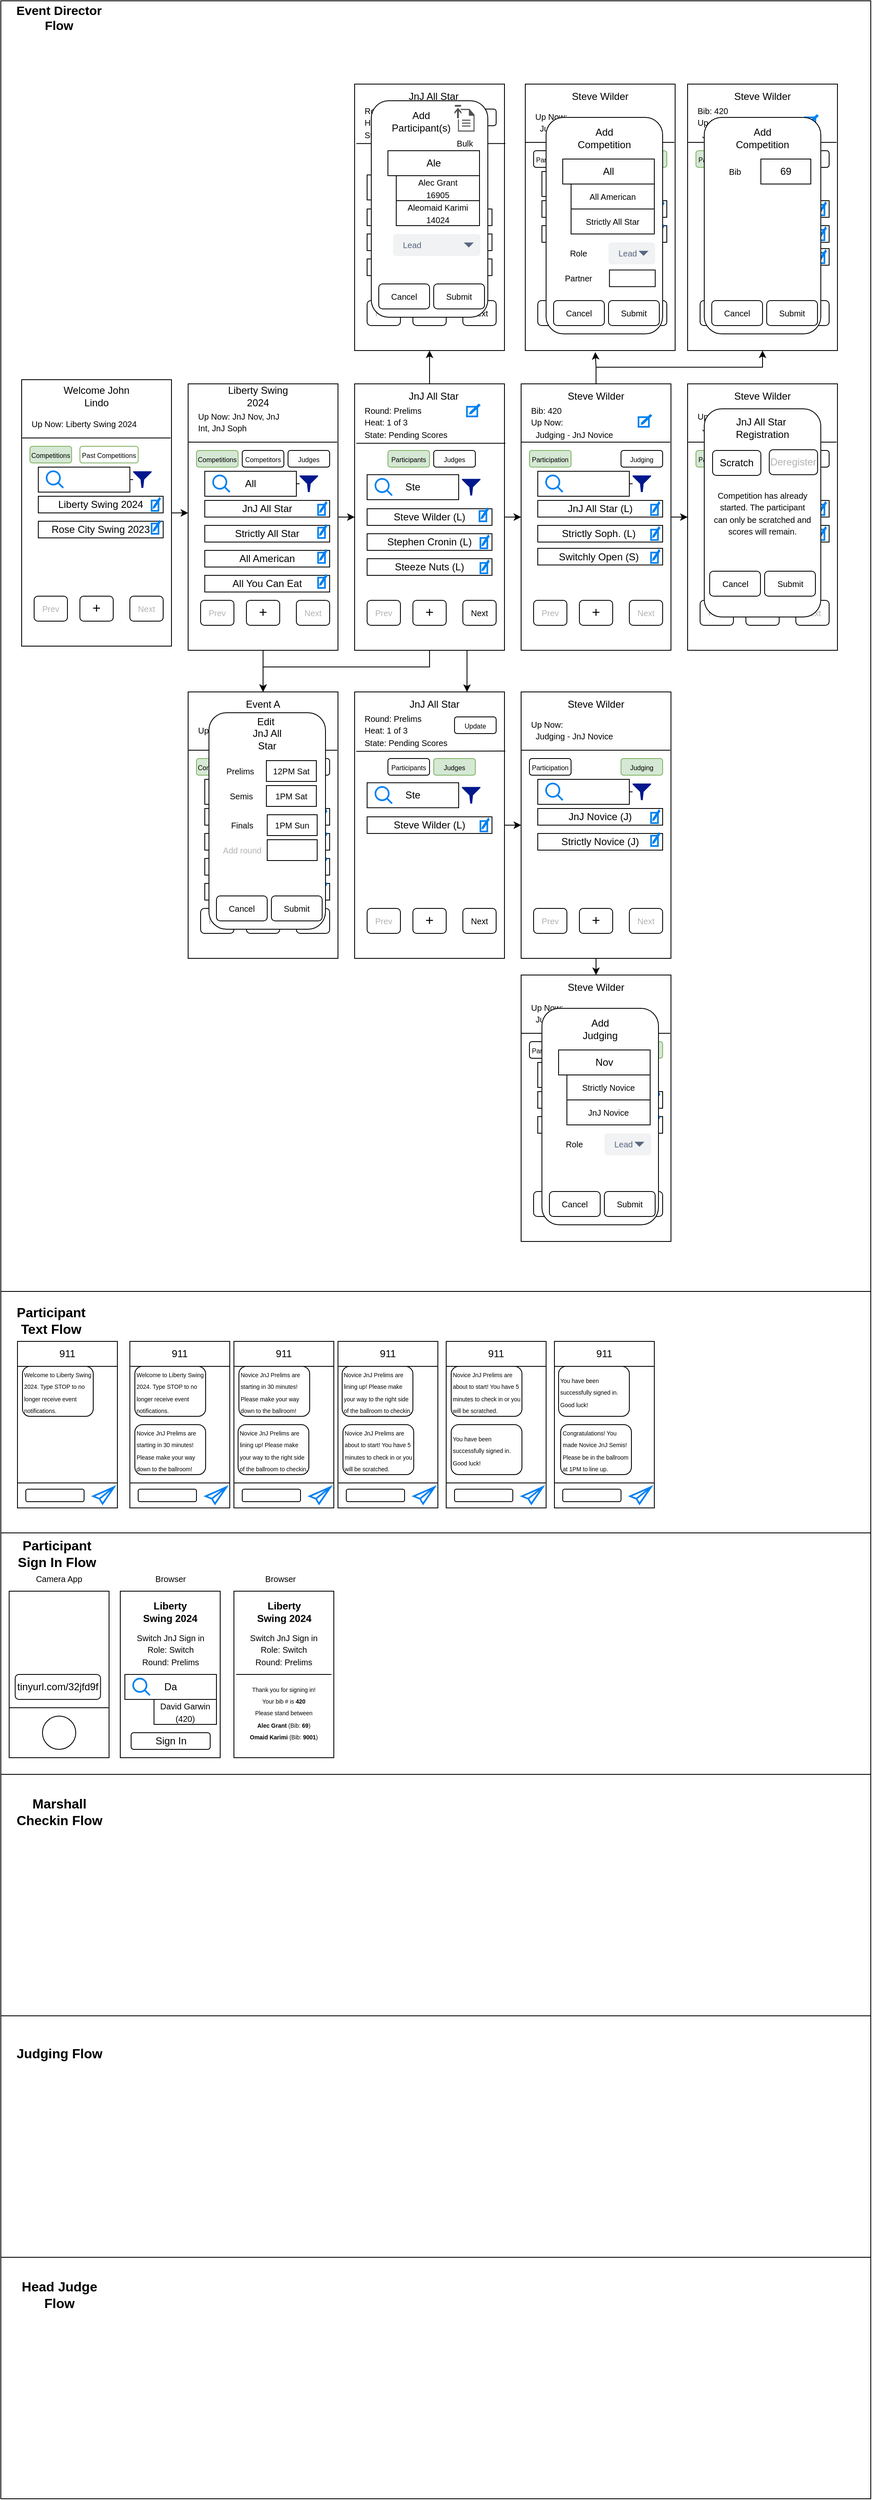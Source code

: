<mxfile version="21.6.5" type="device">
  <diagram name="Page-1" id="-sZkZpbm2hcz7cyiwULk">
    <mxGraphModel dx="4666" dy="3096" grid="1" gridSize="10" guides="1" tooltips="1" connect="1" arrows="1" fold="1" page="1" pageScale="1" pageWidth="850" pageHeight="1100" math="0" shadow="0">
      <root>
        <mxCell id="0" />
        <mxCell id="1" parent="0" />
        <mxCell id="T9AexyKqh8kj6lWhJ6hW-405" value="" style="rounded=0;whiteSpace=wrap;html=1;" vertex="1" parent="1">
          <mxGeometry x="-145" y="1460" width="1045" height="290" as="geometry" />
        </mxCell>
        <mxCell id="T9AexyKqh8kj6lWhJ6hW-355" value="" style="rounded=0;whiteSpace=wrap;html=1;" vertex="1" parent="1">
          <mxGeometry x="-145" y="1170" width="1045" height="290" as="geometry" />
        </mxCell>
        <mxCell id="T9AexyKqh8kj6lWhJ6hW-353" value="" style="rounded=0;whiteSpace=wrap;html=1;" vertex="1" parent="1">
          <mxGeometry x="-145" y="-380" width="1045" height="1550" as="geometry" />
        </mxCell>
        <mxCell id="T9AexyKqh8kj6lWhJ6hW-63" style="edgeStyle=orthogonalEdgeStyle;rounded=0;orthogonalLoop=1;jettySize=auto;html=1;" edge="1" parent="1" source="V3I7782ioJPuwlrCPs7O-1" target="V3I7782ioJPuwlrCPs7O-23">
          <mxGeometry relative="1" as="geometry" />
        </mxCell>
        <mxCell id="T9AexyKqh8kj6lWhJ6hW-312" style="edgeStyle=orthogonalEdgeStyle;rounded=0;orthogonalLoop=1;jettySize=auto;html=1;entryX=0.5;entryY=0;entryDx=0;entryDy=0;" edge="1" parent="1" source="V3I7782ioJPuwlrCPs7O-1" target="T9AexyKqh8kj6lWhJ6hW-288">
          <mxGeometry relative="1" as="geometry" />
        </mxCell>
        <mxCell id="V3I7782ioJPuwlrCPs7O-1" value="" style="rounded=0;whiteSpace=wrap;html=1;" parent="1" vertex="1">
          <mxGeometry x="80" y="80" width="180" height="320" as="geometry" />
        </mxCell>
        <mxCell id="V3I7782ioJPuwlrCPs7O-2" value="Liberty Swing 2024" style="text;html=1;strokeColor=none;fillColor=none;align=center;verticalAlign=middle;whiteSpace=wrap;rounded=0;" parent="1" vertex="1">
          <mxGeometry x="114" y="80" width="100" height="30" as="geometry" />
        </mxCell>
        <mxCell id="V3I7782ioJPuwlrCPs7O-8" value="&lt;font style=&quot;font-size: 8px;&quot;&gt;Competitions&lt;/font&gt;" style="rounded=1;whiteSpace=wrap;html=1;fillColor=#d5e8d4;strokeColor=#82b366;" parent="1" vertex="1">
          <mxGeometry x="90" y="160" width="50" height="20" as="geometry" />
        </mxCell>
        <mxCell id="V3I7782ioJPuwlrCPs7O-9" value="&lt;font style=&quot;font-size: 8px;&quot;&gt;Competitors&lt;/font&gt;" style="rounded=1;whiteSpace=wrap;html=1;" parent="1" vertex="1">
          <mxGeometry x="145" y="160" width="50" height="20" as="geometry" />
        </mxCell>
        <mxCell id="V3I7782ioJPuwlrCPs7O-10" value="&lt;font style=&quot;font-size: 8px;&quot;&gt;Judges&lt;/font&gt;" style="rounded=1;whiteSpace=wrap;html=1;" parent="1" vertex="1">
          <mxGeometry x="200" y="160" width="50" height="20" as="geometry" />
        </mxCell>
        <mxCell id="V3I7782ioJPuwlrCPs7O-11" value="JnJ All Star" style="rounded=0;whiteSpace=wrap;html=1;" parent="1" vertex="1">
          <mxGeometry x="100" y="220" width="150" height="20" as="geometry" />
        </mxCell>
        <mxCell id="V3I7782ioJPuwlrCPs7O-12" value="Strictly All Star" style="rounded=0;whiteSpace=wrap;html=1;" parent="1" vertex="1">
          <mxGeometry x="100" y="250" width="150" height="20" as="geometry" />
        </mxCell>
        <mxCell id="V3I7782ioJPuwlrCPs7O-13" value="All American" style="rounded=0;whiteSpace=wrap;html=1;" parent="1" vertex="1">
          <mxGeometry x="100" y="280" width="150" height="20" as="geometry" />
        </mxCell>
        <mxCell id="T9AexyKqh8kj6lWhJ6hW-8" value="" style="edgeStyle=orthogonalEdgeStyle;rounded=0;orthogonalLoop=1;jettySize=auto;html=1;" edge="1" parent="1" source="V3I7782ioJPuwlrCPs7O-14" target="V3I7782ioJPuwlrCPs7O-15">
          <mxGeometry relative="1" as="geometry" />
        </mxCell>
        <mxCell id="V3I7782ioJPuwlrCPs7O-14" value="" style="sketch=0;aspect=fixed;pointerEvents=1;shadow=0;dashed=0;html=1;strokeColor=none;labelPosition=center;verticalLabelPosition=bottom;verticalAlign=top;align=center;fillColor=#00188D;shape=mxgraph.mscae.enterprise.filter" parent="1" vertex="1">
          <mxGeometry x="213.89" y="190" width="22.22" height="20" as="geometry" />
        </mxCell>
        <mxCell id="V3I7782ioJPuwlrCPs7O-16" value="All" style="rounded=0;whiteSpace=wrap;html=1;" parent="1" vertex="1">
          <mxGeometry x="100" y="185" width="110" height="30" as="geometry" />
        </mxCell>
        <mxCell id="V3I7782ioJPuwlrCPs7O-15" value="" style="html=1;verticalLabelPosition=bottom;align=center;labelBackgroundColor=#ffffff;verticalAlign=top;strokeWidth=2;strokeColor=#0080F0;shadow=0;dashed=0;shape=mxgraph.ios7.icons.looking_glass;" parent="1" vertex="1">
          <mxGeometry x="110" y="190" width="20" height="20" as="geometry" />
        </mxCell>
        <mxCell id="V3I7782ioJPuwlrCPs7O-18" value="All You Can Eat" style="rounded=0;whiteSpace=wrap;html=1;" parent="1" vertex="1">
          <mxGeometry x="100" y="310" width="150" height="20" as="geometry" />
        </mxCell>
        <mxCell id="V3I7782ioJPuwlrCPs7O-20" value="&lt;font color=&quot;#b3b3b3&quot; style=&quot;font-size: 10px;&quot;&gt;Prev&lt;/font&gt;" style="rounded=1;whiteSpace=wrap;html=1;" parent="1" vertex="1">
          <mxGeometry x="95" y="340" width="40" height="30" as="geometry" />
        </mxCell>
        <mxCell id="V3I7782ioJPuwlrCPs7O-21" value="&lt;font color=&quot;#b3b3b3&quot; style=&quot;font-size: 10px;&quot;&gt;Next&lt;/font&gt;" style="rounded=1;whiteSpace=wrap;html=1;" parent="1" vertex="1">
          <mxGeometry x="210" y="340" width="40" height="30" as="geometry" />
        </mxCell>
        <mxCell id="V3I7782ioJPuwlrCPs7O-22" value="&lt;font style=&quot;font-size: 17px;&quot;&gt;+&lt;/font&gt;" style="rounded=1;whiteSpace=wrap;html=1;" parent="1" vertex="1">
          <mxGeometry x="150" y="340" width="40" height="30" as="geometry" />
        </mxCell>
        <mxCell id="T9AexyKqh8kj6lWhJ6hW-64" style="edgeStyle=orthogonalEdgeStyle;rounded=0;orthogonalLoop=1;jettySize=auto;html=1;" edge="1" parent="1" source="V3I7782ioJPuwlrCPs7O-23" target="T9AexyKqh8kj6lWhJ6hW-13">
          <mxGeometry relative="1" as="geometry" />
        </mxCell>
        <mxCell id="T9AexyKqh8kj6lWhJ6hW-68" style="edgeStyle=orthogonalEdgeStyle;rounded=0;orthogonalLoop=1;jettySize=auto;html=1;entryX=0.75;entryY=0;entryDx=0;entryDy=0;exitX=0.75;exitY=1;exitDx=0;exitDy=0;" edge="1" parent="1" source="V3I7782ioJPuwlrCPs7O-23" target="T9AexyKqh8kj6lWhJ6hW-47">
          <mxGeometry relative="1" as="geometry" />
        </mxCell>
        <mxCell id="T9AexyKqh8kj6lWhJ6hW-125" style="edgeStyle=orthogonalEdgeStyle;rounded=0;orthogonalLoop=1;jettySize=auto;html=1;entryX=0.5;entryY=1;entryDx=0;entryDy=0;" edge="1" parent="1" source="V3I7782ioJPuwlrCPs7O-23" target="T9AexyKqh8kj6lWhJ6hW-100">
          <mxGeometry relative="1" as="geometry" />
        </mxCell>
        <mxCell id="T9AexyKqh8kj6lWhJ6hW-310" style="edgeStyle=orthogonalEdgeStyle;rounded=0;orthogonalLoop=1;jettySize=auto;html=1;entryX=0.5;entryY=0;entryDx=0;entryDy=0;" edge="1" parent="1" target="T9AexyKqh8kj6lWhJ6hW-288">
          <mxGeometry relative="1" as="geometry">
            <mxPoint x="370" y="400" as="sourcePoint" />
            <Array as="points">
              <mxPoint x="370" y="420" />
              <mxPoint x="170" y="420" />
            </Array>
          </mxGeometry>
        </mxCell>
        <mxCell id="V3I7782ioJPuwlrCPs7O-23" value="" style="rounded=0;whiteSpace=wrap;html=1;" parent="1" vertex="1">
          <mxGeometry x="280" y="80" width="180" height="320" as="geometry" />
        </mxCell>
        <mxCell id="V3I7782ioJPuwlrCPs7O-24" value="JnJ All Star" style="text;html=1;strokeColor=none;fillColor=none;align=center;verticalAlign=middle;whiteSpace=wrap;rounded=0;" parent="1" vertex="1">
          <mxGeometry x="335" y="80" width="80" height="30" as="geometry" />
        </mxCell>
        <mxCell id="V3I7782ioJPuwlrCPs7O-35" value="&lt;font color=&quot;#b3b3b3&quot; style=&quot;font-size: 10px;&quot;&gt;Prev&lt;/font&gt;" style="rounded=1;whiteSpace=wrap;html=1;" parent="1" vertex="1">
          <mxGeometry x="295" y="340" width="40" height="30" as="geometry" />
        </mxCell>
        <mxCell id="V3I7782ioJPuwlrCPs7O-36" value="&lt;font style=&quot;font-size: 10px;&quot;&gt;Next&lt;/font&gt;" style="rounded=1;whiteSpace=wrap;html=1;" parent="1" vertex="1">
          <mxGeometry x="410" y="340" width="40" height="30" as="geometry" />
        </mxCell>
        <mxCell id="V3I7782ioJPuwlrCPs7O-37" value="&lt;font style=&quot;font-size: 17px;&quot;&gt;+&lt;/font&gt;" style="rounded=1;whiteSpace=wrap;html=1;" parent="1" vertex="1">
          <mxGeometry x="350" y="340" width="40" height="30" as="geometry" />
        </mxCell>
        <mxCell id="V3I7782ioJPuwlrCPs7O-40" value="&lt;font style=&quot;font-size: 8px;&quot;&gt;Participants&lt;/font&gt;" style="rounded=1;whiteSpace=wrap;html=1;fillColor=#d5e8d4;strokeColor=#82b366;" parent="1" vertex="1">
          <mxGeometry x="320" y="160" width="50" height="20" as="geometry" />
        </mxCell>
        <mxCell id="V3I7782ioJPuwlrCPs7O-41" value="&lt;font style=&quot;font-size: 10px;&quot;&gt;Round: Prelims&lt;br&gt;Heat: 1 of 3&lt;br&gt;State: Pending Scores&lt;br&gt;&lt;br&gt;&lt;/font&gt;" style="text;html=1;strokeColor=none;fillColor=none;align=left;verticalAlign=middle;whiteSpace=wrap;rounded=0;" parent="1" vertex="1">
          <mxGeometry x="290" y="105" width="110" height="55" as="geometry" />
        </mxCell>
        <mxCell id="V3I7782ioJPuwlrCPs7O-46" value="" style="endArrow=none;html=1;rounded=0;entryX=0.011;entryY=0.223;entryDx=0;entryDy=0;entryPerimeter=0;exitX=1.006;exitY=0.223;exitDx=0;exitDy=0;exitPerimeter=0;" parent="1" source="V3I7782ioJPuwlrCPs7O-23" target="V3I7782ioJPuwlrCPs7O-23" edge="1">
          <mxGeometry width="50" height="50" relative="1" as="geometry">
            <mxPoint x="330" y="190" as="sourcePoint" />
            <mxPoint x="380" y="140" as="targetPoint" />
          </mxGeometry>
        </mxCell>
        <mxCell id="V3I7782ioJPuwlrCPs7O-47" value="&lt;font style=&quot;font-size: 8px;&quot;&gt;Judges&lt;/font&gt;" style="rounded=1;whiteSpace=wrap;html=1;" parent="1" vertex="1">
          <mxGeometry x="375" y="160" width="50" height="20" as="geometry" />
        </mxCell>
        <mxCell id="V3I7782ioJPuwlrCPs7O-48" value="" style="sketch=0;aspect=fixed;pointerEvents=1;shadow=0;dashed=0;html=1;strokeColor=none;labelPosition=center;verticalLabelPosition=bottom;verticalAlign=top;align=center;fillColor=#00188D;shape=mxgraph.mscae.enterprise.filter" parent="1" vertex="1">
          <mxGeometry x="408.89" y="194.1" width="22.22" height="20" as="geometry" />
        </mxCell>
        <mxCell id="V3I7782ioJPuwlrCPs7O-49" value="Ste" style="rounded=0;whiteSpace=wrap;html=1;" parent="1" vertex="1">
          <mxGeometry x="295" y="189.1" width="110" height="30" as="geometry" />
        </mxCell>
        <mxCell id="V3I7782ioJPuwlrCPs7O-50" value="" style="html=1;verticalLabelPosition=bottom;align=center;labelBackgroundColor=#ffffff;verticalAlign=top;strokeWidth=2;strokeColor=#0080F0;shadow=0;dashed=0;shape=mxgraph.ios7.icons.looking_glass;" parent="1" vertex="1">
          <mxGeometry x="305" y="194.1" width="20" height="20" as="geometry" />
        </mxCell>
        <mxCell id="V3I7782ioJPuwlrCPs7O-51" value="Steve Wilder (L)" style="rounded=0;whiteSpace=wrap;html=1;" parent="1" vertex="1">
          <mxGeometry x="295" y="230" width="150" height="20" as="geometry" />
        </mxCell>
        <mxCell id="V3I7782ioJPuwlrCPs7O-52" value="Stephen Cronin (L)" style="rounded=0;whiteSpace=wrap;html=1;" parent="1" vertex="1">
          <mxGeometry x="295" y="260" width="150" height="20" as="geometry" />
        </mxCell>
        <mxCell id="V3I7782ioJPuwlrCPs7O-53" value="Steeze Nuts (L)" style="rounded=0;whiteSpace=wrap;html=1;" parent="1" vertex="1">
          <mxGeometry x="295" y="290" width="150" height="20" as="geometry" />
        </mxCell>
        <mxCell id="V3I7782ioJPuwlrCPs7O-56" value="" style="endArrow=none;html=1;rounded=0;entryX=0.011;entryY=0.223;entryDx=0;entryDy=0;entryPerimeter=0;exitX=1.006;exitY=0.223;exitDx=0;exitDy=0;exitPerimeter=0;" parent="1" edge="1">
          <mxGeometry width="50" height="50" relative="1" as="geometry">
            <mxPoint x="259" y="150" as="sourcePoint" />
            <mxPoint x="80" y="150" as="targetPoint" />
          </mxGeometry>
        </mxCell>
        <mxCell id="V3I7782ioJPuwlrCPs7O-58" value="&lt;font style=&quot;font-size: 10px;&quot;&gt;Up Now: JnJ Nov, JnJ Int, JnJ Soph&lt;br&gt;&lt;br&gt;&lt;/font&gt;" style="text;html=1;strokeColor=none;fillColor=none;align=left;verticalAlign=middle;whiteSpace=wrap;rounded=0;" parent="1" vertex="1">
          <mxGeometry x="90" y="105" width="110" height="55" as="geometry" />
        </mxCell>
        <mxCell id="T9AexyKqh8kj6lWhJ6hW-155" style="edgeStyle=orthogonalEdgeStyle;rounded=0;orthogonalLoop=1;jettySize=auto;html=1;entryX=0;entryY=0.5;entryDx=0;entryDy=0;" edge="1" parent="1" source="T9AexyKqh8kj6lWhJ6hW-13" target="T9AexyKqh8kj6lWhJ6hW-138">
          <mxGeometry relative="1" as="geometry" />
        </mxCell>
        <mxCell id="T9AexyKqh8kj6lWhJ6hW-234" style="edgeStyle=orthogonalEdgeStyle;rounded=0;orthogonalLoop=1;jettySize=auto;html=1;entryX=0.467;entryY=1.006;entryDx=0;entryDy=0;entryPerimeter=0;" edge="1" parent="1" source="T9AexyKqh8kj6lWhJ6hW-13" target="T9AexyKqh8kj6lWhJ6hW-205">
          <mxGeometry relative="1" as="geometry" />
        </mxCell>
        <mxCell id="T9AexyKqh8kj6lWhJ6hW-255" style="edgeStyle=orthogonalEdgeStyle;rounded=0;orthogonalLoop=1;jettySize=auto;html=1;entryX=0.5;entryY=1;entryDx=0;entryDy=0;exitX=0.5;exitY=0;exitDx=0;exitDy=0;" edge="1" parent="1" source="T9AexyKqh8kj6lWhJ6hW-14" target="T9AexyKqh8kj6lWhJ6hW-235">
          <mxGeometry relative="1" as="geometry" />
        </mxCell>
        <mxCell id="T9AexyKqh8kj6lWhJ6hW-13" value="" style="rounded=0;whiteSpace=wrap;html=1;" vertex="1" parent="1">
          <mxGeometry x="480" y="80" width="180" height="320" as="geometry" />
        </mxCell>
        <mxCell id="T9AexyKqh8kj6lWhJ6hW-14" value="Steve Wilder" style="text;html=1;strokeColor=none;fillColor=none;align=center;verticalAlign=middle;whiteSpace=wrap;rounded=0;" vertex="1" parent="1">
          <mxGeometry x="530" y="80" width="80" height="30" as="geometry" />
        </mxCell>
        <mxCell id="T9AexyKqh8kj6lWhJ6hW-15" value="&lt;font style=&quot;font-size: 8px;&quot;&gt;Participation&lt;/font&gt;" style="rounded=1;whiteSpace=wrap;html=1;fillColor=#d5e8d4;strokeColor=#82b366;" vertex="1" parent="1">
          <mxGeometry x="490" y="160" width="50" height="20" as="geometry" />
        </mxCell>
        <mxCell id="T9AexyKqh8kj6lWhJ6hW-17" value="&lt;font style=&quot;font-size: 8px;&quot;&gt;Judging&lt;/font&gt;" style="rounded=1;whiteSpace=wrap;html=1;" vertex="1" parent="1">
          <mxGeometry x="600" y="160" width="50" height="20" as="geometry" />
        </mxCell>
        <mxCell id="T9AexyKqh8kj6lWhJ6hW-18" value="JnJ All Star (L)" style="rounded=0;whiteSpace=wrap;html=1;" vertex="1" parent="1">
          <mxGeometry x="500" y="220" width="150" height="20" as="geometry" />
        </mxCell>
        <mxCell id="T9AexyKqh8kj6lWhJ6hW-19" value="Strictly Soph. (L)&amp;nbsp;" style="rounded=0;whiteSpace=wrap;html=1;" vertex="1" parent="1">
          <mxGeometry x="500" y="250" width="150" height="20" as="geometry" />
        </mxCell>
        <mxCell id="T9AexyKqh8kj6lWhJ6hW-21" value="" style="edgeStyle=orthogonalEdgeStyle;rounded=0;orthogonalLoop=1;jettySize=auto;html=1;" edge="1" parent="1" source="T9AexyKqh8kj6lWhJ6hW-22" target="T9AexyKqh8kj6lWhJ6hW-24">
          <mxGeometry relative="1" as="geometry" />
        </mxCell>
        <mxCell id="T9AexyKqh8kj6lWhJ6hW-22" value="" style="sketch=0;aspect=fixed;pointerEvents=1;shadow=0;dashed=0;html=1;strokeColor=none;labelPosition=center;verticalLabelPosition=bottom;verticalAlign=top;align=center;fillColor=#00188D;shape=mxgraph.mscae.enterprise.filter" vertex="1" parent="1">
          <mxGeometry x="613.89" y="190" width="22.22" height="20" as="geometry" />
        </mxCell>
        <mxCell id="T9AexyKqh8kj6lWhJ6hW-23" value="" style="rounded=0;whiteSpace=wrap;html=1;" vertex="1" parent="1">
          <mxGeometry x="500" y="185" width="110" height="30" as="geometry" />
        </mxCell>
        <mxCell id="T9AexyKqh8kj6lWhJ6hW-24" value="" style="html=1;verticalLabelPosition=bottom;align=center;labelBackgroundColor=#ffffff;verticalAlign=top;strokeWidth=2;strokeColor=#0080F0;shadow=0;dashed=0;shape=mxgraph.ios7.icons.looking_glass;" vertex="1" parent="1">
          <mxGeometry x="510" y="190" width="20" height="20" as="geometry" />
        </mxCell>
        <mxCell id="T9AexyKqh8kj6lWhJ6hW-26" value="&lt;font color=&quot;#b3b3b3&quot; style=&quot;font-size: 10px;&quot;&gt;Prev&lt;/font&gt;" style="rounded=1;whiteSpace=wrap;html=1;" vertex="1" parent="1">
          <mxGeometry x="495" y="340" width="40" height="30" as="geometry" />
        </mxCell>
        <mxCell id="T9AexyKqh8kj6lWhJ6hW-27" value="&lt;font color=&quot;#b3b3b3&quot; style=&quot;font-size: 10px;&quot;&gt;Next&lt;/font&gt;" style="rounded=1;whiteSpace=wrap;html=1;" vertex="1" parent="1">
          <mxGeometry x="610" y="340" width="40" height="30" as="geometry" />
        </mxCell>
        <mxCell id="T9AexyKqh8kj6lWhJ6hW-28" value="&lt;font style=&quot;font-size: 17px;&quot;&gt;+&lt;/font&gt;" style="rounded=1;whiteSpace=wrap;html=1;" vertex="1" parent="1">
          <mxGeometry x="550" y="340" width="40" height="30" as="geometry" />
        </mxCell>
        <mxCell id="T9AexyKqh8kj6lWhJ6hW-29" value="" style="endArrow=none;html=1;rounded=0;entryX=0.011;entryY=0.223;entryDx=0;entryDy=0;entryPerimeter=0;exitX=1.006;exitY=0.223;exitDx=0;exitDy=0;exitPerimeter=0;" edge="1" parent="1">
          <mxGeometry width="50" height="50" relative="1" as="geometry">
            <mxPoint x="659" y="150" as="sourcePoint" />
            <mxPoint x="480" y="150" as="targetPoint" />
          </mxGeometry>
        </mxCell>
        <mxCell id="T9AexyKqh8kj6lWhJ6hW-30" value="&lt;font style=&quot;font-size: 10px;&quot;&gt;Bib: 420&lt;br&gt;Up Now:&amp;nbsp; &lt;br&gt;&amp;nbsp; Judging - JnJ Novice&lt;br&gt;&lt;br&gt;&lt;/font&gt;" style="text;html=1;strokeColor=none;fillColor=none;align=left;verticalAlign=middle;whiteSpace=wrap;rounded=0;" vertex="1" parent="1">
          <mxGeometry x="490" y="105" width="110" height="55" as="geometry" />
        </mxCell>
        <mxCell id="T9AexyKqh8kj6lWhJ6hW-204" style="edgeStyle=orthogonalEdgeStyle;rounded=0;orthogonalLoop=1;jettySize=auto;html=1;" edge="1" parent="1" source="T9AexyKqh8kj6lWhJ6hW-32" target="T9AexyKqh8kj6lWhJ6hW-172">
          <mxGeometry relative="1" as="geometry" />
        </mxCell>
        <mxCell id="T9AexyKqh8kj6lWhJ6hW-32" value="" style="rounded=0;whiteSpace=wrap;html=1;" vertex="1" parent="1">
          <mxGeometry x="480" y="450" width="180" height="320" as="geometry" />
        </mxCell>
        <mxCell id="T9AexyKqh8kj6lWhJ6hW-33" value="Steve Wilder" style="text;html=1;strokeColor=none;fillColor=none;align=center;verticalAlign=middle;whiteSpace=wrap;rounded=0;" vertex="1" parent="1">
          <mxGeometry x="530" y="450" width="80" height="30" as="geometry" />
        </mxCell>
        <mxCell id="T9AexyKqh8kj6lWhJ6hW-34" value="&lt;font style=&quot;font-size: 8px;&quot;&gt;Participation&lt;/font&gt;" style="rounded=1;whiteSpace=wrap;html=1;" vertex="1" parent="1">
          <mxGeometry x="490" y="530" width="50" height="20" as="geometry" />
        </mxCell>
        <mxCell id="T9AexyKqh8kj6lWhJ6hW-35" value="&lt;font style=&quot;font-size: 8px;&quot;&gt;Judging&lt;/font&gt;" style="rounded=1;whiteSpace=wrap;html=1;fillColor=#d5e8d4;strokeColor=#82b366;" vertex="1" parent="1">
          <mxGeometry x="600" y="530" width="50" height="20" as="geometry" />
        </mxCell>
        <mxCell id="T9AexyKqh8kj6lWhJ6hW-36" value="JnJ Novice (J)" style="rounded=0;whiteSpace=wrap;html=1;" vertex="1" parent="1">
          <mxGeometry x="500" y="590" width="150" height="20" as="geometry" />
        </mxCell>
        <mxCell id="T9AexyKqh8kj6lWhJ6hW-37" value="Strictly Novice (J)" style="rounded=0;whiteSpace=wrap;html=1;" vertex="1" parent="1">
          <mxGeometry x="500" y="620" width="150" height="20" as="geometry" />
        </mxCell>
        <mxCell id="T9AexyKqh8kj6lWhJ6hW-38" value="" style="edgeStyle=orthogonalEdgeStyle;rounded=0;orthogonalLoop=1;jettySize=auto;html=1;" edge="1" parent="1" source="T9AexyKqh8kj6lWhJ6hW-39" target="T9AexyKqh8kj6lWhJ6hW-41">
          <mxGeometry relative="1" as="geometry" />
        </mxCell>
        <mxCell id="T9AexyKqh8kj6lWhJ6hW-39" value="" style="sketch=0;aspect=fixed;pointerEvents=1;shadow=0;dashed=0;html=1;strokeColor=none;labelPosition=center;verticalLabelPosition=bottom;verticalAlign=top;align=center;fillColor=#00188D;shape=mxgraph.mscae.enterprise.filter" vertex="1" parent="1">
          <mxGeometry x="613.89" y="560" width="22.22" height="20" as="geometry" />
        </mxCell>
        <mxCell id="T9AexyKqh8kj6lWhJ6hW-40" value="" style="rounded=0;whiteSpace=wrap;html=1;" vertex="1" parent="1">
          <mxGeometry x="500" y="555" width="110" height="30" as="geometry" />
        </mxCell>
        <mxCell id="T9AexyKqh8kj6lWhJ6hW-41" value="" style="html=1;verticalLabelPosition=bottom;align=center;labelBackgroundColor=#ffffff;verticalAlign=top;strokeWidth=2;strokeColor=#0080F0;shadow=0;dashed=0;shape=mxgraph.ios7.icons.looking_glass;" vertex="1" parent="1">
          <mxGeometry x="510" y="560" width="20" height="20" as="geometry" />
        </mxCell>
        <mxCell id="T9AexyKqh8kj6lWhJ6hW-42" value="&lt;font color=&quot;#b3b3b3&quot; style=&quot;font-size: 10px;&quot;&gt;Prev&lt;/font&gt;" style="rounded=1;whiteSpace=wrap;html=1;" vertex="1" parent="1">
          <mxGeometry x="495" y="710" width="40" height="30" as="geometry" />
        </mxCell>
        <mxCell id="T9AexyKqh8kj6lWhJ6hW-43" value="&lt;font color=&quot;#b3b3b3&quot; style=&quot;font-size: 10px;&quot;&gt;Next&lt;/font&gt;" style="rounded=1;whiteSpace=wrap;html=1;" vertex="1" parent="1">
          <mxGeometry x="610" y="710" width="40" height="30" as="geometry" />
        </mxCell>
        <mxCell id="T9AexyKqh8kj6lWhJ6hW-44" value="&lt;font style=&quot;font-size: 17px;&quot;&gt;+&lt;/font&gt;" style="rounded=1;whiteSpace=wrap;html=1;" vertex="1" parent="1">
          <mxGeometry x="550" y="710" width="40" height="30" as="geometry" />
        </mxCell>
        <mxCell id="T9AexyKqh8kj6lWhJ6hW-45" value="" style="endArrow=none;html=1;rounded=0;entryX=0.011;entryY=0.223;entryDx=0;entryDy=0;entryPerimeter=0;exitX=1.006;exitY=0.223;exitDx=0;exitDy=0;exitPerimeter=0;" edge="1" parent="1">
          <mxGeometry width="50" height="50" relative="1" as="geometry">
            <mxPoint x="659" y="520" as="sourcePoint" />
            <mxPoint x="480" y="520" as="targetPoint" />
          </mxGeometry>
        </mxCell>
        <mxCell id="T9AexyKqh8kj6lWhJ6hW-46" value="&lt;font style=&quot;font-size: 10px;&quot;&gt;Up Now:&amp;nbsp; &lt;br&gt;&amp;nbsp; Judging - JnJ Novice&lt;br&gt;&lt;br&gt;&lt;/font&gt;" style="text;html=1;strokeColor=none;fillColor=none;align=left;verticalAlign=middle;whiteSpace=wrap;rounded=0;" vertex="1" parent="1">
          <mxGeometry x="490" y="475" width="110" height="55" as="geometry" />
        </mxCell>
        <mxCell id="T9AexyKqh8kj6lWhJ6hW-70" style="edgeStyle=orthogonalEdgeStyle;rounded=0;orthogonalLoop=1;jettySize=auto;html=1;" edge="1" parent="1" source="T9AexyKqh8kj6lWhJ6hW-47" target="T9AexyKqh8kj6lWhJ6hW-32">
          <mxGeometry relative="1" as="geometry" />
        </mxCell>
        <mxCell id="T9AexyKqh8kj6lWhJ6hW-47" value="" style="rounded=0;whiteSpace=wrap;html=1;" vertex="1" parent="1">
          <mxGeometry x="280" y="450" width="180" height="320" as="geometry" />
        </mxCell>
        <mxCell id="T9AexyKqh8kj6lWhJ6hW-48" value="JnJ All Star" style="text;html=1;strokeColor=none;fillColor=none;align=center;verticalAlign=middle;whiteSpace=wrap;rounded=0;" vertex="1" parent="1">
          <mxGeometry x="336.08" y="455" width="80" height="20" as="geometry" />
        </mxCell>
        <mxCell id="T9AexyKqh8kj6lWhJ6hW-49" value="&lt;font color=&quot;#b3b3b3&quot; style=&quot;font-size: 10px;&quot;&gt;Prev&lt;/font&gt;" style="rounded=1;whiteSpace=wrap;html=1;" vertex="1" parent="1">
          <mxGeometry x="295" y="710" width="40" height="30" as="geometry" />
        </mxCell>
        <mxCell id="T9AexyKqh8kj6lWhJ6hW-50" value="&lt;font style=&quot;font-size: 10px;&quot;&gt;Next&lt;/font&gt;" style="rounded=1;whiteSpace=wrap;html=1;" vertex="1" parent="1">
          <mxGeometry x="410" y="710" width="40" height="30" as="geometry" />
        </mxCell>
        <mxCell id="T9AexyKqh8kj6lWhJ6hW-51" value="&lt;font style=&quot;font-size: 17px;&quot;&gt;+&lt;/font&gt;" style="rounded=1;whiteSpace=wrap;html=1;" vertex="1" parent="1">
          <mxGeometry x="350" y="710" width="40" height="30" as="geometry" />
        </mxCell>
        <mxCell id="T9AexyKqh8kj6lWhJ6hW-52" value="&lt;font style=&quot;font-size: 8px;&quot;&gt;Participants&lt;/font&gt;" style="rounded=1;whiteSpace=wrap;html=1;" vertex="1" parent="1">
          <mxGeometry x="320" y="530" width="50" height="20" as="geometry" />
        </mxCell>
        <mxCell id="T9AexyKqh8kj6lWhJ6hW-53" value="&lt;font style=&quot;font-size: 10px;&quot;&gt;Round: Prelims&lt;br&gt;Heat: 1 of 3&lt;br&gt;State: Pending Scores&lt;br&gt;&lt;br&gt;&lt;/font&gt;" style="text;html=1;strokeColor=none;fillColor=none;align=left;verticalAlign=middle;whiteSpace=wrap;rounded=0;" vertex="1" parent="1">
          <mxGeometry x="290" y="475" width="110" height="55" as="geometry" />
        </mxCell>
        <mxCell id="T9AexyKqh8kj6lWhJ6hW-54" value="&lt;font style=&quot;font-size: 8px;&quot;&gt;Update&lt;/font&gt;" style="rounded=1;whiteSpace=wrap;html=1;" vertex="1" parent="1">
          <mxGeometry x="400" y="480" width="50" height="20" as="geometry" />
        </mxCell>
        <mxCell id="T9AexyKqh8kj6lWhJ6hW-55" value="" style="endArrow=none;html=1;rounded=0;entryX=0.011;entryY=0.223;entryDx=0;entryDy=0;entryPerimeter=0;" edge="1" parent="1" target="T9AexyKqh8kj6lWhJ6hW-47">
          <mxGeometry width="50" height="50" relative="1" as="geometry">
            <mxPoint x="461" y="521" as="sourcePoint" />
            <mxPoint x="380" y="510" as="targetPoint" />
          </mxGeometry>
        </mxCell>
        <mxCell id="T9AexyKqh8kj6lWhJ6hW-56" value="&lt;font style=&quot;font-size: 8px;&quot;&gt;Judges&lt;/font&gt;" style="rounded=1;whiteSpace=wrap;html=1;fillColor=#d5e8d4;strokeColor=#82b366;" vertex="1" parent="1">
          <mxGeometry x="375" y="530" width="50" height="20" as="geometry" />
        </mxCell>
        <mxCell id="T9AexyKqh8kj6lWhJ6hW-57" value="" style="sketch=0;aspect=fixed;pointerEvents=1;shadow=0;dashed=0;html=1;strokeColor=none;labelPosition=center;verticalLabelPosition=bottom;verticalAlign=top;align=center;fillColor=#00188D;shape=mxgraph.mscae.enterprise.filter" vertex="1" parent="1">
          <mxGeometry x="408.89" y="564.1" width="22.22" height="20" as="geometry" />
        </mxCell>
        <mxCell id="T9AexyKqh8kj6lWhJ6hW-58" value="Ste" style="rounded=0;whiteSpace=wrap;html=1;" vertex="1" parent="1">
          <mxGeometry x="295" y="559.1" width="110" height="30" as="geometry" />
        </mxCell>
        <mxCell id="T9AexyKqh8kj6lWhJ6hW-59" value="" style="html=1;verticalLabelPosition=bottom;align=center;labelBackgroundColor=#ffffff;verticalAlign=top;strokeWidth=2;strokeColor=#0080F0;shadow=0;dashed=0;shape=mxgraph.ios7.icons.looking_glass;" vertex="1" parent="1">
          <mxGeometry x="305" y="564.1" width="20" height="20" as="geometry" />
        </mxCell>
        <mxCell id="T9AexyKqh8kj6lWhJ6hW-60" value="Steve Wilder (L)" style="rounded=0;whiteSpace=wrap;html=1;" vertex="1" parent="1">
          <mxGeometry x="295" y="600" width="150" height="20" as="geometry" />
        </mxCell>
        <mxCell id="T9AexyKqh8kj6lWhJ6hW-100" value="" style="rounded=0;whiteSpace=wrap;html=1;" vertex="1" parent="1">
          <mxGeometry x="280" y="-280" width="180" height="320" as="geometry" />
        </mxCell>
        <mxCell id="T9AexyKqh8kj6lWhJ6hW-101" value="JnJ All Star" style="text;html=1;strokeColor=none;fillColor=none;align=center;verticalAlign=middle;whiteSpace=wrap;rounded=0;" vertex="1" parent="1">
          <mxGeometry x="335" y="-280" width="80" height="30" as="geometry" />
        </mxCell>
        <mxCell id="T9AexyKqh8kj6lWhJ6hW-102" value="&lt;font color=&quot;#b3b3b3&quot; style=&quot;font-size: 10px;&quot;&gt;Prev&lt;/font&gt;" style="rounded=1;whiteSpace=wrap;html=1;" vertex="1" parent="1">
          <mxGeometry x="295" y="-20" width="40" height="30" as="geometry" />
        </mxCell>
        <mxCell id="T9AexyKqh8kj6lWhJ6hW-103" value="&lt;font style=&quot;font-size: 10px;&quot;&gt;Next&lt;/font&gt;" style="rounded=1;whiteSpace=wrap;html=1;" vertex="1" parent="1">
          <mxGeometry x="410" y="-20" width="40" height="30" as="geometry" />
        </mxCell>
        <mxCell id="T9AexyKqh8kj6lWhJ6hW-104" value="&lt;font style=&quot;font-size: 17px;&quot;&gt;+&lt;/font&gt;" style="rounded=1;whiteSpace=wrap;html=1;" vertex="1" parent="1">
          <mxGeometry x="350" y="-20" width="40" height="30" as="geometry" />
        </mxCell>
        <mxCell id="T9AexyKqh8kj6lWhJ6hW-105" value="&lt;font style=&quot;font-size: 8px;&quot;&gt;Participants&lt;/font&gt;" style="rounded=1;whiteSpace=wrap;html=1;fillColor=#d5e8d4;strokeColor=#82b366;" vertex="1" parent="1">
          <mxGeometry x="320" y="-200" width="50" height="20" as="geometry" />
        </mxCell>
        <mxCell id="T9AexyKqh8kj6lWhJ6hW-106" value="&lt;font style=&quot;font-size: 10px;&quot;&gt;Round: Prelims&lt;br&gt;Heat: 1 of 3&lt;br&gt;State: Pending Scores&lt;br&gt;&lt;br&gt;&lt;/font&gt;" style="text;html=1;strokeColor=none;fillColor=none;align=left;verticalAlign=middle;whiteSpace=wrap;rounded=0;" vertex="1" parent="1">
          <mxGeometry x="290" y="-255" width="110" height="55" as="geometry" />
        </mxCell>
        <mxCell id="T9AexyKqh8kj6lWhJ6hW-107" value="&lt;font style=&quot;font-size: 8px;&quot;&gt;Update&lt;/font&gt;" style="rounded=1;whiteSpace=wrap;html=1;" vertex="1" parent="1">
          <mxGeometry x="400" y="-250" width="50" height="20" as="geometry" />
        </mxCell>
        <mxCell id="T9AexyKqh8kj6lWhJ6hW-108" value="" style="endArrow=none;html=1;rounded=0;entryX=0.011;entryY=0.223;entryDx=0;entryDy=0;entryPerimeter=0;exitX=1.006;exitY=0.223;exitDx=0;exitDy=0;exitPerimeter=0;" edge="1" parent="1" source="T9AexyKqh8kj6lWhJ6hW-100" target="T9AexyKqh8kj6lWhJ6hW-100">
          <mxGeometry width="50" height="50" relative="1" as="geometry">
            <mxPoint x="330" y="-170" as="sourcePoint" />
            <mxPoint x="380" y="-220" as="targetPoint" />
          </mxGeometry>
        </mxCell>
        <mxCell id="T9AexyKqh8kj6lWhJ6hW-109" value="&lt;font style=&quot;font-size: 8px;&quot;&gt;Judges&lt;/font&gt;" style="rounded=1;whiteSpace=wrap;html=1;" vertex="1" parent="1">
          <mxGeometry x="375" y="-200" width="50" height="20" as="geometry" />
        </mxCell>
        <mxCell id="T9AexyKqh8kj6lWhJ6hW-110" value="" style="sketch=0;aspect=fixed;pointerEvents=1;shadow=0;dashed=0;html=1;strokeColor=none;labelPosition=center;verticalLabelPosition=bottom;verticalAlign=top;align=center;fillColor=#00188D;shape=mxgraph.mscae.enterprise.filter" vertex="1" parent="1">
          <mxGeometry x="408.89" y="-165.9" width="22.22" height="20" as="geometry" />
        </mxCell>
        <mxCell id="T9AexyKqh8kj6lWhJ6hW-111" value="Ste" style="rounded=0;whiteSpace=wrap;html=1;" vertex="1" parent="1">
          <mxGeometry x="295" y="-170.9" width="110" height="30" as="geometry" />
        </mxCell>
        <mxCell id="T9AexyKqh8kj6lWhJ6hW-112" value="" style="html=1;verticalLabelPosition=bottom;align=center;labelBackgroundColor=#ffffff;verticalAlign=top;strokeWidth=2;strokeColor=#0080F0;shadow=0;dashed=0;shape=mxgraph.ios7.icons.looking_glass;" vertex="1" parent="1">
          <mxGeometry x="305" y="-165.9" width="20" height="20" as="geometry" />
        </mxCell>
        <mxCell id="T9AexyKqh8kj6lWhJ6hW-113" value="Steve Wilder (L)" style="rounded=0;whiteSpace=wrap;html=1;" vertex="1" parent="1">
          <mxGeometry x="295" y="-130" width="150" height="20" as="geometry" />
        </mxCell>
        <mxCell id="T9AexyKqh8kj6lWhJ6hW-114" value="Stephen Cronin (L)" style="rounded=0;whiteSpace=wrap;html=1;" vertex="1" parent="1">
          <mxGeometry x="295" y="-100" width="150" height="20" as="geometry" />
        </mxCell>
        <mxCell id="T9AexyKqh8kj6lWhJ6hW-115" value="Steeze Nuts (L)" style="rounded=0;whiteSpace=wrap;html=1;" vertex="1" parent="1">
          <mxGeometry x="295" y="-70" width="150" height="20" as="geometry" />
        </mxCell>
        <mxCell id="T9AexyKqh8kj6lWhJ6hW-116" value="" style="rounded=1;whiteSpace=wrap;html=1;" vertex="1" parent="1">
          <mxGeometry x="300" y="-260" width="140" height="260" as="geometry" />
        </mxCell>
        <mxCell id="T9AexyKqh8kj6lWhJ6hW-117" value="Add Participant(s)" style="text;html=1;strokeColor=none;fillColor=none;align=center;verticalAlign=middle;whiteSpace=wrap;rounded=0;" vertex="1" parent="1">
          <mxGeometry x="330" y="-250" width="60" height="30" as="geometry" />
        </mxCell>
        <mxCell id="T9AexyKqh8kj6lWhJ6hW-118" value="Ale" style="rounded=0;whiteSpace=wrap;html=1;" vertex="1" parent="1">
          <mxGeometry x="320" y="-200.0" width="110" height="30" as="geometry" />
        </mxCell>
        <mxCell id="T9AexyKqh8kj6lWhJ6hW-119" value="&lt;font style=&quot;font-size: 10px;&quot;&gt;Alec Grant &lt;br&gt;16905&lt;/font&gt;" style="rounded=0;whiteSpace=wrap;html=1;" vertex="1" parent="1">
          <mxGeometry x="330" y="-170" width="100" height="30" as="geometry" />
        </mxCell>
        <mxCell id="T9AexyKqh8kj6lWhJ6hW-120" value="&lt;font style=&quot;font-size: 10px;&quot;&gt;Aleomaid Karimi 14024&lt;/font&gt;" style="rounded=0;whiteSpace=wrap;html=1;" vertex="1" parent="1">
          <mxGeometry x="330" y="-140" width="100" height="30" as="geometry" />
        </mxCell>
        <mxCell id="T9AexyKqh8kj6lWhJ6hW-121" value="&lt;font style=&quot;font-size: 10px;&quot;&gt;Submit&lt;/font&gt;" style="rounded=1;whiteSpace=wrap;html=1;" vertex="1" parent="1">
          <mxGeometry x="375" y="-40" width="61" height="30" as="geometry" />
        </mxCell>
        <mxCell id="T9AexyKqh8kj6lWhJ6hW-122" value="&lt;font style=&quot;font-size: 10px;&quot;&gt;Cancel&lt;/font&gt;" style="rounded=1;whiteSpace=wrap;html=1;" vertex="1" parent="1">
          <mxGeometry x="309" y="-40" width="61" height="30" as="geometry" />
        </mxCell>
        <mxCell id="T9AexyKqh8kj6lWhJ6hW-129" value="" style="html=1;verticalLabelPosition=bottom;align=center;labelBackgroundColor=#ffffff;verticalAlign=top;strokeWidth=2;strokeColor=#0080F0;shadow=0;dashed=0;shape=mxgraph.ios7.icons.compose;" vertex="1" parent="1">
          <mxGeometry x="636.11" y="252.45" width="10" height="15.1" as="geometry" />
        </mxCell>
        <mxCell id="T9AexyKqh8kj6lWhJ6hW-130" value="" style="html=1;verticalLabelPosition=bottom;align=center;labelBackgroundColor=#ffffff;verticalAlign=top;strokeWidth=2;strokeColor=#0080F0;shadow=0;dashed=0;shape=mxgraph.ios7.icons.compose;" vertex="1" parent="1">
          <mxGeometry x="636.11" y="222.45" width="10" height="15.1" as="geometry" />
        </mxCell>
        <mxCell id="T9AexyKqh8kj6lWhJ6hW-131" value="" style="html=1;verticalLabelPosition=bottom;align=center;labelBackgroundColor=#ffffff;verticalAlign=top;strokeWidth=2;strokeColor=#0080F0;shadow=0;dashed=0;shape=mxgraph.ios7.icons.compose;" vertex="1" parent="1">
          <mxGeometry x="430" y="230" width="10" height="15.1" as="geometry" />
        </mxCell>
        <mxCell id="T9AexyKqh8kj6lWhJ6hW-132" value="" style="html=1;verticalLabelPosition=bottom;align=center;labelBackgroundColor=#ffffff;verticalAlign=top;strokeWidth=2;strokeColor=#0080F0;shadow=0;dashed=0;shape=mxgraph.ios7.icons.compose;" vertex="1" parent="1">
          <mxGeometry x="431.11" y="262.45" width="10" height="15.1" as="geometry" />
        </mxCell>
        <mxCell id="T9AexyKqh8kj6lWhJ6hW-133" value="" style="html=1;verticalLabelPosition=bottom;align=center;labelBackgroundColor=#ffffff;verticalAlign=top;strokeWidth=2;strokeColor=#0080F0;shadow=0;dashed=0;shape=mxgraph.ios7.icons.compose;" vertex="1" parent="1">
          <mxGeometry x="431.11" y="292.45" width="10" height="15.1" as="geometry" />
        </mxCell>
        <mxCell id="T9AexyKqh8kj6lWhJ6hW-134" value="" style="html=1;verticalLabelPosition=bottom;align=center;labelBackgroundColor=#ffffff;verticalAlign=top;strokeWidth=2;strokeColor=#0080F0;shadow=0;dashed=0;shape=mxgraph.ios7.icons.compose;" vertex="1" parent="1">
          <mxGeometry x="431.11" y="602.45" width="10" height="15.1" as="geometry" />
        </mxCell>
        <mxCell id="T9AexyKqh8kj6lWhJ6hW-135" value="" style="html=1;verticalLabelPosition=bottom;align=center;labelBackgroundColor=#ffffff;verticalAlign=top;strokeWidth=2;strokeColor=#0080F0;shadow=0;dashed=0;shape=mxgraph.ios7.icons.compose;" vertex="1" parent="1">
          <mxGeometry x="636.11" y="592.45" width="10" height="15.1" as="geometry" />
        </mxCell>
        <mxCell id="T9AexyKqh8kj6lWhJ6hW-136" value="" style="html=1;verticalLabelPosition=bottom;align=center;labelBackgroundColor=#ffffff;verticalAlign=top;strokeWidth=2;strokeColor=#0080F0;shadow=0;dashed=0;shape=mxgraph.ios7.icons.compose;" vertex="1" parent="1">
          <mxGeometry x="636.11" y="620" width="10" height="15.1" as="geometry" />
        </mxCell>
        <mxCell id="T9AexyKqh8kj6lWhJ6hW-138" value="" style="rounded=0;whiteSpace=wrap;html=1;" vertex="1" parent="1">
          <mxGeometry x="680" y="80" width="180" height="320" as="geometry" />
        </mxCell>
        <mxCell id="T9AexyKqh8kj6lWhJ6hW-139" value="Steve Wilder" style="text;html=1;strokeColor=none;fillColor=none;align=center;verticalAlign=middle;whiteSpace=wrap;rounded=0;" vertex="1" parent="1">
          <mxGeometry x="730" y="80" width="80" height="30" as="geometry" />
        </mxCell>
        <mxCell id="T9AexyKqh8kj6lWhJ6hW-140" value="&lt;font style=&quot;font-size: 8px;&quot;&gt;Participation&lt;/font&gt;" style="rounded=1;whiteSpace=wrap;html=1;fillColor=#d5e8d4;strokeColor=#82b366;" vertex="1" parent="1">
          <mxGeometry x="690" y="160" width="50" height="20" as="geometry" />
        </mxCell>
        <mxCell id="T9AexyKqh8kj6lWhJ6hW-141" value="&lt;font style=&quot;font-size: 8px;&quot;&gt;Judging&lt;/font&gt;" style="rounded=1;whiteSpace=wrap;html=1;" vertex="1" parent="1">
          <mxGeometry x="800" y="160" width="50" height="20" as="geometry" />
        </mxCell>
        <mxCell id="T9AexyKqh8kj6lWhJ6hW-142" value="JnJ All Star" style="rounded=0;whiteSpace=wrap;html=1;" vertex="1" parent="1">
          <mxGeometry x="700" y="220" width="150" height="20" as="geometry" />
        </mxCell>
        <mxCell id="T9AexyKqh8kj6lWhJ6hW-143" value="Strictly Sophisticated" style="rounded=0;whiteSpace=wrap;html=1;" vertex="1" parent="1">
          <mxGeometry x="700" y="250" width="150" height="20" as="geometry" />
        </mxCell>
        <mxCell id="T9AexyKqh8kj6lWhJ6hW-144" value="" style="edgeStyle=orthogonalEdgeStyle;rounded=0;orthogonalLoop=1;jettySize=auto;html=1;" edge="1" parent="1" source="T9AexyKqh8kj6lWhJ6hW-145" target="T9AexyKqh8kj6lWhJ6hW-147">
          <mxGeometry relative="1" as="geometry" />
        </mxCell>
        <mxCell id="T9AexyKqh8kj6lWhJ6hW-145" value="" style="sketch=0;aspect=fixed;pointerEvents=1;shadow=0;dashed=0;html=1;strokeColor=none;labelPosition=center;verticalLabelPosition=bottom;verticalAlign=top;align=center;fillColor=#00188D;shape=mxgraph.mscae.enterprise.filter" vertex="1" parent="1">
          <mxGeometry x="813.89" y="190" width="22.22" height="20" as="geometry" />
        </mxCell>
        <mxCell id="T9AexyKqh8kj6lWhJ6hW-146" value="" style="rounded=0;whiteSpace=wrap;html=1;" vertex="1" parent="1">
          <mxGeometry x="700" y="185" width="110" height="30" as="geometry" />
        </mxCell>
        <mxCell id="T9AexyKqh8kj6lWhJ6hW-147" value="" style="html=1;verticalLabelPosition=bottom;align=center;labelBackgroundColor=#ffffff;verticalAlign=top;strokeWidth=2;strokeColor=#0080F0;shadow=0;dashed=0;shape=mxgraph.ios7.icons.looking_glass;" vertex="1" parent="1">
          <mxGeometry x="710" y="190" width="20" height="20" as="geometry" />
        </mxCell>
        <mxCell id="T9AexyKqh8kj6lWhJ6hW-148" value="&lt;font color=&quot;#b3b3b3&quot; style=&quot;font-size: 10px;&quot;&gt;Prev&lt;/font&gt;" style="rounded=1;whiteSpace=wrap;html=1;" vertex="1" parent="1">
          <mxGeometry x="695" y="340" width="40" height="30" as="geometry" />
        </mxCell>
        <mxCell id="T9AexyKqh8kj6lWhJ6hW-149" value="&lt;font color=&quot;#b3b3b3&quot; style=&quot;font-size: 10px;&quot;&gt;Next&lt;/font&gt;" style="rounded=1;whiteSpace=wrap;html=1;" vertex="1" parent="1">
          <mxGeometry x="810" y="340" width="40" height="30" as="geometry" />
        </mxCell>
        <mxCell id="T9AexyKqh8kj6lWhJ6hW-150" value="&lt;font style=&quot;font-size: 17px;&quot;&gt;+&lt;/font&gt;" style="rounded=1;whiteSpace=wrap;html=1;" vertex="1" parent="1">
          <mxGeometry x="750" y="340" width="40" height="30" as="geometry" />
        </mxCell>
        <mxCell id="T9AexyKqh8kj6lWhJ6hW-151" value="" style="endArrow=none;html=1;rounded=0;entryX=0.011;entryY=0.223;entryDx=0;entryDy=0;entryPerimeter=0;exitX=1.006;exitY=0.223;exitDx=0;exitDy=0;exitPerimeter=0;" edge="1" parent="1">
          <mxGeometry width="50" height="50" relative="1" as="geometry">
            <mxPoint x="859" y="150" as="sourcePoint" />
            <mxPoint x="680" y="150" as="targetPoint" />
          </mxGeometry>
        </mxCell>
        <mxCell id="T9AexyKqh8kj6lWhJ6hW-152" value="&lt;font style=&quot;font-size: 10px;&quot;&gt;Up Now:&amp;nbsp; &lt;br&gt;&amp;nbsp; Judging - JnJ Novice&lt;br&gt;&lt;br&gt;&lt;/font&gt;" style="text;html=1;strokeColor=none;fillColor=none;align=left;verticalAlign=middle;whiteSpace=wrap;rounded=0;" vertex="1" parent="1">
          <mxGeometry x="690" y="105" width="110" height="55" as="geometry" />
        </mxCell>
        <mxCell id="T9AexyKqh8kj6lWhJ6hW-153" value="" style="html=1;verticalLabelPosition=bottom;align=center;labelBackgroundColor=#ffffff;verticalAlign=top;strokeWidth=2;strokeColor=#0080F0;shadow=0;dashed=0;shape=mxgraph.ios7.icons.compose;" vertex="1" parent="1">
          <mxGeometry x="836.11" y="252.45" width="10" height="15.1" as="geometry" />
        </mxCell>
        <mxCell id="T9AexyKqh8kj6lWhJ6hW-154" value="" style="html=1;verticalLabelPosition=bottom;align=center;labelBackgroundColor=#ffffff;verticalAlign=top;strokeWidth=2;strokeColor=#0080F0;shadow=0;dashed=0;shape=mxgraph.ios7.icons.compose;" vertex="1" parent="1">
          <mxGeometry x="836.11" y="222.45" width="10" height="15.1" as="geometry" />
        </mxCell>
        <mxCell id="T9AexyKqh8kj6lWhJ6hW-156" value="" style="rounded=1;whiteSpace=wrap;html=1;" vertex="1" parent="1">
          <mxGeometry x="700" y="110" width="140" height="250" as="geometry" />
        </mxCell>
        <mxCell id="T9AexyKqh8kj6lWhJ6hW-157" value="JnJ All Star&amp;nbsp;&lt;br&gt;Registration" style="text;html=1;strokeColor=none;fillColor=none;align=center;verticalAlign=middle;whiteSpace=wrap;rounded=0;" vertex="1" parent="1">
          <mxGeometry x="730" y="117.5" width="80" height="30" as="geometry" />
        </mxCell>
        <mxCell id="T9AexyKqh8kj6lWhJ6hW-158" value="Scratch" style="rounded=1;whiteSpace=wrap;html=1;" vertex="1" parent="1">
          <mxGeometry x="710" y="160" width="58" height="30" as="geometry" />
        </mxCell>
        <mxCell id="T9AexyKqh8kj6lWhJ6hW-159" value="Deregister" style="rounded=1;whiteSpace=wrap;html=1;fontColor=#B3B3B3;" vertex="1" parent="1">
          <mxGeometry x="778.11" y="159.1" width="58" height="30" as="geometry" />
        </mxCell>
        <mxCell id="T9AexyKqh8kj6lWhJ6hW-162" value="Switchly Open (S)&amp;nbsp;" style="rounded=0;whiteSpace=wrap;html=1;" vertex="1" parent="1">
          <mxGeometry x="500" y="277.55" width="150" height="20" as="geometry" />
        </mxCell>
        <mxCell id="T9AexyKqh8kj6lWhJ6hW-163" value="" style="html=1;verticalLabelPosition=bottom;align=center;labelBackgroundColor=#ffffff;verticalAlign=top;strokeWidth=2;strokeColor=#0080F0;shadow=0;dashed=0;shape=mxgraph.ios7.icons.compose;" vertex="1" parent="1">
          <mxGeometry x="636.11" y="280" width="10" height="15.1" as="geometry" />
        </mxCell>
        <mxCell id="T9AexyKqh8kj6lWhJ6hW-166" value="" style="html=1;verticalLabelPosition=bottom;align=center;labelBackgroundColor=#ffffff;verticalAlign=top;strokeWidth=2;strokeColor=#0080F0;shadow=0;dashed=0;shape=mxgraph.ios7.icons.compose;" vertex="1" parent="1">
          <mxGeometry x="414.9" y="105" width="15.1" height="14.1" as="geometry" />
        </mxCell>
        <mxCell id="T9AexyKqh8kj6lWhJ6hW-167" value="" style="html=1;verticalLabelPosition=bottom;align=center;labelBackgroundColor=#ffffff;verticalAlign=top;strokeWidth=2;strokeColor=#0080F0;shadow=0;dashed=0;shape=mxgraph.ios7.icons.compose;" vertex="1" parent="1">
          <mxGeometry x="621.01" y="117.5" width="15.1" height="14.1" as="geometry" />
        </mxCell>
        <mxCell id="T9AexyKqh8kj6lWhJ6hW-168" value="&lt;font style=&quot;font-size: 10px;&quot;&gt;Submit&lt;/font&gt;" style="rounded=1;whiteSpace=wrap;html=1;" vertex="1" parent="1">
          <mxGeometry x="772.5" y="305" width="61" height="30" as="geometry" />
        </mxCell>
        <mxCell id="T9AexyKqh8kj6lWhJ6hW-169" value="&lt;font style=&quot;font-size: 10px;&quot;&gt;Cancel&lt;/font&gt;" style="rounded=1;whiteSpace=wrap;html=1;" vertex="1" parent="1">
          <mxGeometry x="706.5" y="305" width="61" height="30" as="geometry" />
        </mxCell>
        <mxCell id="T9AexyKqh8kj6lWhJ6hW-170" value="&lt;font style=&quot;font-size: 10px;&quot;&gt;Competition has already started. The participant can only be scratched and scores will remain.&lt;/font&gt;" style="text;html=1;strokeColor=none;fillColor=none;align=center;verticalAlign=middle;whiteSpace=wrap;rounded=0;" vertex="1" parent="1">
          <mxGeometry x="710" y="201.55" width="120" height="66" as="geometry" />
        </mxCell>
        <mxCell id="T9AexyKqh8kj6lWhJ6hW-171" value="" style="rounded=0;whiteSpace=wrap;html=1;" vertex="1" parent="1">
          <mxGeometry x="480" y="790" width="180" height="320" as="geometry" />
        </mxCell>
        <mxCell id="T9AexyKqh8kj6lWhJ6hW-172" value="Steve Wilder" style="text;html=1;strokeColor=none;fillColor=none;align=center;verticalAlign=middle;whiteSpace=wrap;rounded=0;" vertex="1" parent="1">
          <mxGeometry x="530" y="790" width="80" height="30" as="geometry" />
        </mxCell>
        <mxCell id="T9AexyKqh8kj6lWhJ6hW-173" value="&lt;font style=&quot;font-size: 8px;&quot;&gt;Participation&lt;/font&gt;" style="rounded=1;whiteSpace=wrap;html=1;" vertex="1" parent="1">
          <mxGeometry x="490" y="870" width="50" height="20" as="geometry" />
        </mxCell>
        <mxCell id="T9AexyKqh8kj6lWhJ6hW-174" value="&lt;font style=&quot;font-size: 8px;&quot;&gt;Judging&lt;/font&gt;" style="rounded=1;whiteSpace=wrap;html=1;fillColor=#d5e8d4;strokeColor=#82b366;" vertex="1" parent="1">
          <mxGeometry x="600" y="870" width="50" height="20" as="geometry" />
        </mxCell>
        <mxCell id="T9AexyKqh8kj6lWhJ6hW-175" value="JnJ Novice (J)" style="rounded=0;whiteSpace=wrap;html=1;" vertex="1" parent="1">
          <mxGeometry x="500" y="930" width="150" height="20" as="geometry" />
        </mxCell>
        <mxCell id="T9AexyKqh8kj6lWhJ6hW-176" value="Strictly Novice (J)" style="rounded=0;whiteSpace=wrap;html=1;" vertex="1" parent="1">
          <mxGeometry x="500" y="960" width="150" height="20" as="geometry" />
        </mxCell>
        <mxCell id="T9AexyKqh8kj6lWhJ6hW-177" value="" style="edgeStyle=orthogonalEdgeStyle;rounded=0;orthogonalLoop=1;jettySize=auto;html=1;" edge="1" parent="1" source="T9AexyKqh8kj6lWhJ6hW-178" target="T9AexyKqh8kj6lWhJ6hW-180">
          <mxGeometry relative="1" as="geometry" />
        </mxCell>
        <mxCell id="T9AexyKqh8kj6lWhJ6hW-178" value="" style="sketch=0;aspect=fixed;pointerEvents=1;shadow=0;dashed=0;html=1;strokeColor=none;labelPosition=center;verticalLabelPosition=bottom;verticalAlign=top;align=center;fillColor=#00188D;shape=mxgraph.mscae.enterprise.filter" vertex="1" parent="1">
          <mxGeometry x="613.89" y="900" width="22.22" height="20" as="geometry" />
        </mxCell>
        <mxCell id="T9AexyKqh8kj6lWhJ6hW-179" value="" style="rounded=0;whiteSpace=wrap;html=1;" vertex="1" parent="1">
          <mxGeometry x="500" y="895" width="110" height="30" as="geometry" />
        </mxCell>
        <mxCell id="T9AexyKqh8kj6lWhJ6hW-180" value="" style="html=1;verticalLabelPosition=bottom;align=center;labelBackgroundColor=#ffffff;verticalAlign=top;strokeWidth=2;strokeColor=#0080F0;shadow=0;dashed=0;shape=mxgraph.ios7.icons.looking_glass;" vertex="1" parent="1">
          <mxGeometry x="510" y="900" width="20" height="20" as="geometry" />
        </mxCell>
        <mxCell id="T9AexyKqh8kj6lWhJ6hW-181" value="&lt;font color=&quot;#b3b3b3&quot; style=&quot;font-size: 10px;&quot;&gt;Prev&lt;/font&gt;" style="rounded=1;whiteSpace=wrap;html=1;" vertex="1" parent="1">
          <mxGeometry x="495" y="1050" width="40" height="30" as="geometry" />
        </mxCell>
        <mxCell id="T9AexyKqh8kj6lWhJ6hW-182" value="&lt;font color=&quot;#b3b3b3&quot; style=&quot;font-size: 10px;&quot;&gt;Next&lt;/font&gt;" style="rounded=1;whiteSpace=wrap;html=1;" vertex="1" parent="1">
          <mxGeometry x="610" y="1050" width="40" height="30" as="geometry" />
        </mxCell>
        <mxCell id="T9AexyKqh8kj6lWhJ6hW-183" value="&lt;font style=&quot;font-size: 17px;&quot;&gt;+&lt;/font&gt;" style="rounded=1;whiteSpace=wrap;html=1;" vertex="1" parent="1">
          <mxGeometry x="550" y="1050" width="40" height="30" as="geometry" />
        </mxCell>
        <mxCell id="T9AexyKqh8kj6lWhJ6hW-184" value="" style="endArrow=none;html=1;rounded=0;entryX=0.011;entryY=0.223;entryDx=0;entryDy=0;entryPerimeter=0;exitX=1.006;exitY=0.223;exitDx=0;exitDy=0;exitPerimeter=0;" edge="1" parent="1">
          <mxGeometry width="50" height="50" relative="1" as="geometry">
            <mxPoint x="659" y="860" as="sourcePoint" />
            <mxPoint x="480" y="860" as="targetPoint" />
          </mxGeometry>
        </mxCell>
        <mxCell id="T9AexyKqh8kj6lWhJ6hW-185" value="&lt;font style=&quot;font-size: 10px;&quot;&gt;Up Now:&amp;nbsp; &lt;br&gt;&amp;nbsp; Judging - JnJ Novice&lt;br&gt;&lt;br&gt;&lt;/font&gt;" style="text;html=1;strokeColor=none;fillColor=none;align=left;verticalAlign=middle;whiteSpace=wrap;rounded=0;" vertex="1" parent="1">
          <mxGeometry x="490" y="815" width="110" height="55" as="geometry" />
        </mxCell>
        <mxCell id="T9AexyKqh8kj6lWhJ6hW-186" value="" style="html=1;verticalLabelPosition=bottom;align=center;labelBackgroundColor=#ffffff;verticalAlign=top;strokeWidth=2;strokeColor=#0080F0;shadow=0;dashed=0;shape=mxgraph.ios7.icons.compose;" vertex="1" parent="1">
          <mxGeometry x="636.11" y="932.45" width="10" height="15.1" as="geometry" />
        </mxCell>
        <mxCell id="T9AexyKqh8kj6lWhJ6hW-187" value="" style="html=1;verticalLabelPosition=bottom;align=center;labelBackgroundColor=#ffffff;verticalAlign=top;strokeWidth=2;strokeColor=#0080F0;shadow=0;dashed=0;shape=mxgraph.ios7.icons.compose;" vertex="1" parent="1">
          <mxGeometry x="636.11" y="960" width="10" height="15.1" as="geometry" />
        </mxCell>
        <mxCell id="T9AexyKqh8kj6lWhJ6hW-188" value="" style="rounded=1;whiteSpace=wrap;html=1;" vertex="1" parent="1">
          <mxGeometry x="505" y="830" width="140" height="260" as="geometry" />
        </mxCell>
        <mxCell id="T9AexyKqh8kj6lWhJ6hW-189" value="Add&lt;br&gt;Judging" style="text;html=1;strokeColor=none;fillColor=none;align=center;verticalAlign=middle;whiteSpace=wrap;rounded=0;" vertex="1" parent="1">
          <mxGeometry x="545" y="840" width="60" height="30" as="geometry" />
        </mxCell>
        <mxCell id="T9AexyKqh8kj6lWhJ6hW-190" value="Nov" style="rounded=0;whiteSpace=wrap;html=1;" vertex="1" parent="1">
          <mxGeometry x="525" y="880" width="110" height="30" as="geometry" />
        </mxCell>
        <mxCell id="T9AexyKqh8kj6lWhJ6hW-191" value="&lt;span style=&quot;font-size: 10px;&quot;&gt;Strictly Novice&lt;/span&gt;" style="rounded=0;whiteSpace=wrap;html=1;" vertex="1" parent="1">
          <mxGeometry x="535" y="910" width="100" height="30" as="geometry" />
        </mxCell>
        <mxCell id="T9AexyKqh8kj6lWhJ6hW-192" value="&lt;font style=&quot;font-size: 10px;&quot;&gt;JnJ Novice&lt;/font&gt;" style="rounded=0;whiteSpace=wrap;html=1;" vertex="1" parent="1">
          <mxGeometry x="535" y="940" width="100" height="30" as="geometry" />
        </mxCell>
        <mxCell id="T9AexyKqh8kj6lWhJ6hW-193" value="&lt;font style=&quot;font-size: 10px;&quot;&gt;Submit&lt;/font&gt;" style="rounded=1;whiteSpace=wrap;html=1;" vertex="1" parent="1">
          <mxGeometry x="580" y="1050" width="61" height="30" as="geometry" />
        </mxCell>
        <mxCell id="T9AexyKqh8kj6lWhJ6hW-194" value="&lt;font style=&quot;font-size: 10px;&quot;&gt;Cancel&lt;/font&gt;" style="rounded=1;whiteSpace=wrap;html=1;" vertex="1" parent="1">
          <mxGeometry x="514" y="1050" width="61" height="30" as="geometry" />
        </mxCell>
        <mxCell id="T9AexyKqh8kj6lWhJ6hW-195" value="&lt;font style=&quot;font-size: 10px;&quot;&gt;Lead&lt;/font&gt;" style="rounded=1;fillColor=#F1F2F4;strokeColor=none;html=1;whiteSpace=wrap;fontColor=#596780;align=left;fontSize=12;spacingLeft=10;sketch=0;" vertex="1" parent="1">
          <mxGeometry x="326.11" y="-100" width="105" height="26.5" as="geometry" />
        </mxCell>
        <mxCell id="T9AexyKqh8kj6lWhJ6hW-196" value="" style="shape=triangle;direction=south;fillColor=#596780;strokeColor=none;html=1;sketch=0;" vertex="1" parent="T9AexyKqh8kj6lWhJ6hW-195">
          <mxGeometry x="1" y="0.5" width="12" height="6" relative="1" as="geometry">
            <mxPoint x="-20" y="-3" as="offset" />
          </mxGeometry>
        </mxCell>
        <mxCell id="T9AexyKqh8kj6lWhJ6hW-197" value="&lt;font style=&quot;font-size: 10px;&quot;&gt;Lead&lt;/font&gt;" style="rounded=1;fillColor=#F1F2F4;strokeColor=none;html=1;whiteSpace=wrap;fontColor=#596780;align=left;fontSize=12;spacingLeft=10;sketch=0;" vertex="1" parent="1">
          <mxGeometry x="580" y="980" width="56.11" height="26.5" as="geometry" />
        </mxCell>
        <mxCell id="T9AexyKqh8kj6lWhJ6hW-198" value="" style="shape=triangle;direction=south;fillColor=#596780;strokeColor=none;html=1;sketch=0;" vertex="1" parent="T9AexyKqh8kj6lWhJ6hW-197">
          <mxGeometry x="1" y="0.5" width="12" height="6" relative="1" as="geometry">
            <mxPoint x="-20" y="-3" as="offset" />
          </mxGeometry>
        </mxCell>
        <mxCell id="T9AexyKqh8kj6lWhJ6hW-199" value="&lt;font style=&quot;font-size: 10px;&quot;&gt;Role&lt;/font&gt;" style="text;html=1;strokeColor=none;fillColor=none;align=center;verticalAlign=middle;whiteSpace=wrap;rounded=0;" vertex="1" parent="1">
          <mxGeometry x="514" y="978.25" width="60" height="30" as="geometry" />
        </mxCell>
        <mxCell id="T9AexyKqh8kj6lWhJ6hW-205" value="" style="rounded=0;whiteSpace=wrap;html=1;" vertex="1" parent="1">
          <mxGeometry x="485" y="-280" width="180" height="320" as="geometry" />
        </mxCell>
        <mxCell id="T9AexyKqh8kj6lWhJ6hW-206" value="Steve Wilder" style="text;html=1;strokeColor=none;fillColor=none;align=center;verticalAlign=middle;whiteSpace=wrap;rounded=0;" vertex="1" parent="1">
          <mxGeometry x="535" y="-280" width="80" height="30" as="geometry" />
        </mxCell>
        <mxCell id="T9AexyKqh8kj6lWhJ6hW-207" value="&lt;font style=&quot;font-size: 8px;&quot;&gt;Participation&lt;/font&gt;" style="rounded=1;whiteSpace=wrap;html=1;" vertex="1" parent="1">
          <mxGeometry x="495" y="-200" width="50" height="20" as="geometry" />
        </mxCell>
        <mxCell id="T9AexyKqh8kj6lWhJ6hW-208" value="&lt;font style=&quot;font-size: 8px;&quot;&gt;Judging&lt;/font&gt;" style="rounded=1;whiteSpace=wrap;html=1;fillColor=#d5e8d4;strokeColor=#82b366;" vertex="1" parent="1">
          <mxGeometry x="605" y="-200" width="50" height="20" as="geometry" />
        </mxCell>
        <mxCell id="T9AexyKqh8kj6lWhJ6hW-209" value="JnJ Novice (J)" style="rounded=0;whiteSpace=wrap;html=1;" vertex="1" parent="1">
          <mxGeometry x="505" y="-140" width="150" height="20" as="geometry" />
        </mxCell>
        <mxCell id="T9AexyKqh8kj6lWhJ6hW-210" value="Strictly Novice (J)" style="rounded=0;whiteSpace=wrap;html=1;" vertex="1" parent="1">
          <mxGeometry x="505" y="-110" width="150" height="20" as="geometry" />
        </mxCell>
        <mxCell id="T9AexyKqh8kj6lWhJ6hW-211" value="" style="edgeStyle=orthogonalEdgeStyle;rounded=0;orthogonalLoop=1;jettySize=auto;html=1;" edge="1" parent="1" source="T9AexyKqh8kj6lWhJ6hW-212" target="T9AexyKqh8kj6lWhJ6hW-214">
          <mxGeometry relative="1" as="geometry" />
        </mxCell>
        <mxCell id="T9AexyKqh8kj6lWhJ6hW-212" value="" style="sketch=0;aspect=fixed;pointerEvents=1;shadow=0;dashed=0;html=1;strokeColor=none;labelPosition=center;verticalLabelPosition=bottom;verticalAlign=top;align=center;fillColor=#00188D;shape=mxgraph.mscae.enterprise.filter" vertex="1" parent="1">
          <mxGeometry x="618.89" y="-170" width="22.22" height="20" as="geometry" />
        </mxCell>
        <mxCell id="T9AexyKqh8kj6lWhJ6hW-213" value="" style="rounded=0;whiteSpace=wrap;html=1;" vertex="1" parent="1">
          <mxGeometry x="505" y="-175" width="110" height="30" as="geometry" />
        </mxCell>
        <mxCell id="T9AexyKqh8kj6lWhJ6hW-214" value="" style="html=1;verticalLabelPosition=bottom;align=center;labelBackgroundColor=#ffffff;verticalAlign=top;strokeWidth=2;strokeColor=#0080F0;shadow=0;dashed=0;shape=mxgraph.ios7.icons.looking_glass;" vertex="1" parent="1">
          <mxGeometry x="515" y="-170" width="20" height="20" as="geometry" />
        </mxCell>
        <mxCell id="T9AexyKqh8kj6lWhJ6hW-215" value="&lt;font color=&quot;#b3b3b3&quot; style=&quot;font-size: 10px;&quot;&gt;Prev&lt;/font&gt;" style="rounded=1;whiteSpace=wrap;html=1;" vertex="1" parent="1">
          <mxGeometry x="500" y="-20" width="40" height="30" as="geometry" />
        </mxCell>
        <mxCell id="T9AexyKqh8kj6lWhJ6hW-216" value="&lt;font color=&quot;#b3b3b3&quot; style=&quot;font-size: 10px;&quot;&gt;Next&lt;/font&gt;" style="rounded=1;whiteSpace=wrap;html=1;" vertex="1" parent="1">
          <mxGeometry x="615" y="-20" width="40" height="30" as="geometry" />
        </mxCell>
        <mxCell id="T9AexyKqh8kj6lWhJ6hW-217" value="&lt;font style=&quot;font-size: 17px;&quot;&gt;+&lt;/font&gt;" style="rounded=1;whiteSpace=wrap;html=1;" vertex="1" parent="1">
          <mxGeometry x="555" y="-20" width="40" height="30" as="geometry" />
        </mxCell>
        <mxCell id="T9AexyKqh8kj6lWhJ6hW-218" value="" style="endArrow=none;html=1;rounded=0;entryX=0.011;entryY=0.223;entryDx=0;entryDy=0;entryPerimeter=0;exitX=1.006;exitY=0.223;exitDx=0;exitDy=0;exitPerimeter=0;" edge="1" parent="1">
          <mxGeometry width="50" height="50" relative="1" as="geometry">
            <mxPoint x="664" y="-210" as="sourcePoint" />
            <mxPoint x="485" y="-210" as="targetPoint" />
          </mxGeometry>
        </mxCell>
        <mxCell id="T9AexyKqh8kj6lWhJ6hW-219" value="&lt;font style=&quot;font-size: 10px;&quot;&gt;Up Now:&amp;nbsp; &lt;br&gt;&amp;nbsp; Judging - JnJ Novice&lt;br&gt;&lt;br&gt;&lt;/font&gt;" style="text;html=1;strokeColor=none;fillColor=none;align=left;verticalAlign=middle;whiteSpace=wrap;rounded=0;" vertex="1" parent="1">
          <mxGeometry x="495" y="-255" width="110" height="55" as="geometry" />
        </mxCell>
        <mxCell id="T9AexyKqh8kj6lWhJ6hW-220" value="" style="html=1;verticalLabelPosition=bottom;align=center;labelBackgroundColor=#ffffff;verticalAlign=top;strokeWidth=2;strokeColor=#0080F0;shadow=0;dashed=0;shape=mxgraph.ios7.icons.compose;" vertex="1" parent="1">
          <mxGeometry x="641.11" y="-137.55" width="10" height="15.1" as="geometry" />
        </mxCell>
        <mxCell id="T9AexyKqh8kj6lWhJ6hW-221" value="" style="html=1;verticalLabelPosition=bottom;align=center;labelBackgroundColor=#ffffff;verticalAlign=top;strokeWidth=2;strokeColor=#0080F0;shadow=0;dashed=0;shape=mxgraph.ios7.icons.compose;" vertex="1" parent="1">
          <mxGeometry x="641.11" y="-110" width="10" height="15.1" as="geometry" />
        </mxCell>
        <mxCell id="T9AexyKqh8kj6lWhJ6hW-222" value="" style="rounded=1;whiteSpace=wrap;html=1;" vertex="1" parent="1">
          <mxGeometry x="510" y="-240" width="140" height="260" as="geometry" />
        </mxCell>
        <mxCell id="T9AexyKqh8kj6lWhJ6hW-223" value="Add Competition" style="text;html=1;strokeColor=none;fillColor=none;align=center;verticalAlign=middle;whiteSpace=wrap;rounded=0;" vertex="1" parent="1">
          <mxGeometry x="550" y="-230" width="60" height="30" as="geometry" />
        </mxCell>
        <mxCell id="T9AexyKqh8kj6lWhJ6hW-224" value="All" style="rounded=0;whiteSpace=wrap;html=1;" vertex="1" parent="1">
          <mxGeometry x="530" y="-190" width="110" height="30" as="geometry" />
        </mxCell>
        <mxCell id="T9AexyKqh8kj6lWhJ6hW-225" value="&lt;span style=&quot;font-size: 10px;&quot;&gt;All American&lt;/span&gt;" style="rounded=0;whiteSpace=wrap;html=1;" vertex="1" parent="1">
          <mxGeometry x="540" y="-160" width="100" height="30" as="geometry" />
        </mxCell>
        <mxCell id="T9AexyKqh8kj6lWhJ6hW-226" value="&lt;font style=&quot;font-size: 10px;&quot;&gt;&amp;nbsp;Strictly All Star&amp;nbsp;&lt;/font&gt;" style="rounded=0;whiteSpace=wrap;html=1;" vertex="1" parent="1">
          <mxGeometry x="540" y="-130" width="100" height="30" as="geometry" />
        </mxCell>
        <mxCell id="T9AexyKqh8kj6lWhJ6hW-227" value="&lt;font style=&quot;font-size: 10px;&quot;&gt;Submit&lt;/font&gt;" style="rounded=1;whiteSpace=wrap;html=1;" vertex="1" parent="1">
          <mxGeometry x="585" y="-20" width="61" height="30" as="geometry" />
        </mxCell>
        <mxCell id="T9AexyKqh8kj6lWhJ6hW-228" value="&lt;font style=&quot;font-size: 10px;&quot;&gt;Cancel&lt;/font&gt;" style="rounded=1;whiteSpace=wrap;html=1;" vertex="1" parent="1">
          <mxGeometry x="519" y="-20" width="61" height="30" as="geometry" />
        </mxCell>
        <mxCell id="T9AexyKqh8kj6lWhJ6hW-229" value="&lt;font style=&quot;font-size: 10px;&quot;&gt;Lead&lt;/font&gt;" style="rounded=1;fillColor=#F1F2F4;strokeColor=none;html=1;whiteSpace=wrap;fontColor=#596780;align=left;fontSize=12;spacingLeft=10;sketch=0;" vertex="1" parent="1">
          <mxGeometry x="585" y="-90" width="56.11" height="26.5" as="geometry" />
        </mxCell>
        <mxCell id="T9AexyKqh8kj6lWhJ6hW-230" value="" style="shape=triangle;direction=south;fillColor=#596780;strokeColor=none;html=1;sketch=0;" vertex="1" parent="T9AexyKqh8kj6lWhJ6hW-229">
          <mxGeometry x="1" y="0.5" width="12" height="6" relative="1" as="geometry">
            <mxPoint x="-20" y="-3" as="offset" />
          </mxGeometry>
        </mxCell>
        <mxCell id="T9AexyKqh8kj6lWhJ6hW-231" value="&lt;font style=&quot;font-size: 10px;&quot;&gt;Role&lt;/font&gt;" style="text;html=1;strokeColor=none;fillColor=none;align=center;verticalAlign=middle;whiteSpace=wrap;rounded=0;" vertex="1" parent="1">
          <mxGeometry x="519" y="-91.75" width="60" height="30" as="geometry" />
        </mxCell>
        <mxCell id="T9AexyKqh8kj6lWhJ6hW-232" value="&lt;font style=&quot;font-size: 10px;&quot;&gt;Partner&lt;/font&gt;" style="text;html=1;strokeColor=none;fillColor=none;align=center;verticalAlign=middle;whiteSpace=wrap;rounded=0;" vertex="1" parent="1">
          <mxGeometry x="519" y="-61.75" width="60" height="30" as="geometry" />
        </mxCell>
        <mxCell id="T9AexyKqh8kj6lWhJ6hW-233" value="" style="rounded=0;whiteSpace=wrap;html=1;" vertex="1" parent="1">
          <mxGeometry x="586.11" y="-56.75" width="55" height="20" as="geometry" />
        </mxCell>
        <mxCell id="T9AexyKqh8kj6lWhJ6hW-235" value="" style="rounded=0;whiteSpace=wrap;html=1;" vertex="1" parent="1">
          <mxGeometry x="680" y="-280" width="180" height="320" as="geometry" />
        </mxCell>
        <mxCell id="T9AexyKqh8kj6lWhJ6hW-236" value="Steve Wilder" style="text;html=1;strokeColor=none;fillColor=none;align=center;verticalAlign=middle;whiteSpace=wrap;rounded=0;" vertex="1" parent="1">
          <mxGeometry x="730" y="-280" width="80" height="30" as="geometry" />
        </mxCell>
        <mxCell id="T9AexyKqh8kj6lWhJ6hW-237" value="&lt;font style=&quot;font-size: 8px;&quot;&gt;Participation&lt;/font&gt;" style="rounded=1;whiteSpace=wrap;html=1;fillColor=#d5e8d4;strokeColor=#82b366;" vertex="1" parent="1">
          <mxGeometry x="690" y="-200" width="50" height="20" as="geometry" />
        </mxCell>
        <mxCell id="T9AexyKqh8kj6lWhJ6hW-238" value="&lt;font style=&quot;font-size: 8px;&quot;&gt;Judging&lt;/font&gt;" style="rounded=1;whiteSpace=wrap;html=1;" vertex="1" parent="1">
          <mxGeometry x="800" y="-200" width="50" height="20" as="geometry" />
        </mxCell>
        <mxCell id="T9AexyKqh8kj6lWhJ6hW-239" value="JnJ All Star (L)" style="rounded=0;whiteSpace=wrap;html=1;" vertex="1" parent="1">
          <mxGeometry x="700" y="-140" width="150" height="20" as="geometry" />
        </mxCell>
        <mxCell id="T9AexyKqh8kj6lWhJ6hW-240" value="Strictly Soph. (L)&amp;nbsp;" style="rounded=0;whiteSpace=wrap;html=1;" vertex="1" parent="1">
          <mxGeometry x="700" y="-110" width="150" height="20" as="geometry" />
        </mxCell>
        <mxCell id="T9AexyKqh8kj6lWhJ6hW-241" value="" style="edgeStyle=orthogonalEdgeStyle;rounded=0;orthogonalLoop=1;jettySize=auto;html=1;" edge="1" parent="1" source="T9AexyKqh8kj6lWhJ6hW-242" target="T9AexyKqh8kj6lWhJ6hW-244">
          <mxGeometry relative="1" as="geometry" />
        </mxCell>
        <mxCell id="T9AexyKqh8kj6lWhJ6hW-242" value="" style="sketch=0;aspect=fixed;pointerEvents=1;shadow=0;dashed=0;html=1;strokeColor=none;labelPosition=center;verticalLabelPosition=bottom;verticalAlign=top;align=center;fillColor=#00188D;shape=mxgraph.mscae.enterprise.filter" vertex="1" parent="1">
          <mxGeometry x="813.89" y="-170" width="22.22" height="20" as="geometry" />
        </mxCell>
        <mxCell id="T9AexyKqh8kj6lWhJ6hW-243" value="" style="rounded=0;whiteSpace=wrap;html=1;" vertex="1" parent="1">
          <mxGeometry x="700" y="-175" width="110" height="30" as="geometry" />
        </mxCell>
        <mxCell id="T9AexyKqh8kj6lWhJ6hW-244" value="" style="html=1;verticalLabelPosition=bottom;align=center;labelBackgroundColor=#ffffff;verticalAlign=top;strokeWidth=2;strokeColor=#0080F0;shadow=0;dashed=0;shape=mxgraph.ios7.icons.looking_glass;" vertex="1" parent="1">
          <mxGeometry x="710" y="-170" width="20" height="20" as="geometry" />
        </mxCell>
        <mxCell id="T9AexyKqh8kj6lWhJ6hW-245" value="&lt;font color=&quot;#b3b3b3&quot; style=&quot;font-size: 10px;&quot;&gt;Prev&lt;/font&gt;" style="rounded=1;whiteSpace=wrap;html=1;" vertex="1" parent="1">
          <mxGeometry x="695" y="-20" width="40" height="30" as="geometry" />
        </mxCell>
        <mxCell id="T9AexyKqh8kj6lWhJ6hW-246" value="&lt;font color=&quot;#b3b3b3&quot; style=&quot;font-size: 10px;&quot;&gt;Next&lt;/font&gt;" style="rounded=1;whiteSpace=wrap;html=1;" vertex="1" parent="1">
          <mxGeometry x="810" y="-20" width="40" height="30" as="geometry" />
        </mxCell>
        <mxCell id="T9AexyKqh8kj6lWhJ6hW-247" value="&lt;font style=&quot;font-size: 17px;&quot;&gt;+&lt;/font&gt;" style="rounded=1;whiteSpace=wrap;html=1;" vertex="1" parent="1">
          <mxGeometry x="750" y="-20" width="40" height="30" as="geometry" />
        </mxCell>
        <mxCell id="T9AexyKqh8kj6lWhJ6hW-248" value="" style="endArrow=none;html=1;rounded=0;entryX=0.011;entryY=0.223;entryDx=0;entryDy=0;entryPerimeter=0;exitX=1.006;exitY=0.223;exitDx=0;exitDy=0;exitPerimeter=0;" edge="1" parent="1">
          <mxGeometry width="50" height="50" relative="1" as="geometry">
            <mxPoint x="859" y="-210" as="sourcePoint" />
            <mxPoint x="680" y="-210" as="targetPoint" />
          </mxGeometry>
        </mxCell>
        <mxCell id="T9AexyKqh8kj6lWhJ6hW-249" value="&lt;font style=&quot;font-size: 10px;&quot;&gt;Bib: 420&lt;br&gt;Up Now:&amp;nbsp; &lt;br&gt;&amp;nbsp; Judging - JnJ Novice&lt;br&gt;&lt;br&gt;&lt;/font&gt;" style="text;html=1;strokeColor=none;fillColor=none;align=left;verticalAlign=middle;whiteSpace=wrap;rounded=0;" vertex="1" parent="1">
          <mxGeometry x="690" y="-255" width="110" height="55" as="geometry" />
        </mxCell>
        <mxCell id="T9AexyKqh8kj6lWhJ6hW-250" value="" style="html=1;verticalLabelPosition=bottom;align=center;labelBackgroundColor=#ffffff;verticalAlign=top;strokeWidth=2;strokeColor=#0080F0;shadow=0;dashed=0;shape=mxgraph.ios7.icons.compose;" vertex="1" parent="1">
          <mxGeometry x="836.11" y="-107.55" width="10" height="15.1" as="geometry" />
        </mxCell>
        <mxCell id="T9AexyKqh8kj6lWhJ6hW-251" value="" style="html=1;verticalLabelPosition=bottom;align=center;labelBackgroundColor=#ffffff;verticalAlign=top;strokeWidth=2;strokeColor=#0080F0;shadow=0;dashed=0;shape=mxgraph.ios7.icons.compose;" vertex="1" parent="1">
          <mxGeometry x="836.11" y="-137.55" width="10" height="15.1" as="geometry" />
        </mxCell>
        <mxCell id="T9AexyKqh8kj6lWhJ6hW-252" value="Switchly Open (S)&amp;nbsp;" style="rounded=0;whiteSpace=wrap;html=1;" vertex="1" parent="1">
          <mxGeometry x="700" y="-82.45" width="150" height="20" as="geometry" />
        </mxCell>
        <mxCell id="T9AexyKqh8kj6lWhJ6hW-253" value="" style="html=1;verticalLabelPosition=bottom;align=center;labelBackgroundColor=#ffffff;verticalAlign=top;strokeWidth=2;strokeColor=#0080F0;shadow=0;dashed=0;shape=mxgraph.ios7.icons.compose;" vertex="1" parent="1">
          <mxGeometry x="836.11" y="-80" width="10" height="15.1" as="geometry" />
        </mxCell>
        <mxCell id="T9AexyKqh8kj6lWhJ6hW-254" value="" style="html=1;verticalLabelPosition=bottom;align=center;labelBackgroundColor=#ffffff;verticalAlign=top;strokeWidth=2;strokeColor=#0080F0;shadow=0;dashed=0;shape=mxgraph.ios7.icons.compose;" vertex="1" parent="1">
          <mxGeometry x="821.01" y="-242.5" width="15.1" height="14.1" as="geometry" />
        </mxCell>
        <mxCell id="T9AexyKqh8kj6lWhJ6hW-256" value="" style="rounded=1;whiteSpace=wrap;html=1;" vertex="1" parent="1">
          <mxGeometry x="700" y="-240" width="140" height="260" as="geometry" />
        </mxCell>
        <mxCell id="T9AexyKqh8kj6lWhJ6hW-257" value="Add Competition" style="text;html=1;strokeColor=none;fillColor=none;align=center;verticalAlign=middle;whiteSpace=wrap;rounded=0;" vertex="1" parent="1">
          <mxGeometry x="740" y="-230" width="60" height="30" as="geometry" />
        </mxCell>
        <mxCell id="T9AexyKqh8kj6lWhJ6hW-258" value="&lt;font style=&quot;font-size: 10px;&quot;&gt;Submit&lt;/font&gt;" style="rounded=1;whiteSpace=wrap;html=1;" vertex="1" parent="1">
          <mxGeometry x="775" y="-20" width="61" height="30" as="geometry" />
        </mxCell>
        <mxCell id="T9AexyKqh8kj6lWhJ6hW-259" value="&lt;font style=&quot;font-size: 10px;&quot;&gt;Cancel&lt;/font&gt;" style="rounded=1;whiteSpace=wrap;html=1;" vertex="1" parent="1">
          <mxGeometry x="709" y="-20" width="61" height="30" as="geometry" />
        </mxCell>
        <mxCell id="T9AexyKqh8kj6lWhJ6hW-260" value="&lt;font style=&quot;font-size: 10px;&quot;&gt;Bib&lt;/font&gt;" style="text;html=1;strokeColor=none;fillColor=none;align=center;verticalAlign=middle;whiteSpace=wrap;rounded=0;" vertex="1" parent="1">
          <mxGeometry x="707" y="-190.0" width="60" height="30" as="geometry" />
        </mxCell>
        <mxCell id="T9AexyKqh8kj6lWhJ6hW-261" value="69" style="rounded=0;whiteSpace=wrap;html=1;" vertex="1" parent="1">
          <mxGeometry x="768" y="-190" width="60" height="30" as="geometry" />
        </mxCell>
        <mxCell id="T9AexyKqh8kj6lWhJ6hW-262" value="&lt;font style=&quot;font-size: 10px;&quot;&gt;Bulk&lt;/font&gt;" style="sketch=0;pointerEvents=1;shadow=0;dashed=0;html=1;strokeColor=none;fillColor=#505050;labelPosition=center;verticalLabelPosition=bottom;verticalAlign=top;outlineConnect=0;align=center;shape=mxgraph.office.concepts.upload;" vertex="1" parent="1">
          <mxGeometry x="400" y="-255" width="24" height="32.05" as="geometry" />
        </mxCell>
        <mxCell id="T9AexyKqh8kj6lWhJ6hW-282" value="" style="html=1;verticalLabelPosition=bottom;align=center;labelBackgroundColor=#ffffff;verticalAlign=top;strokeWidth=2;strokeColor=#0080F0;shadow=0;dashed=0;shape=mxgraph.ios7.icons.compose;" vertex="1" parent="1">
          <mxGeometry x="236.11" y="222.45" width="10" height="15.1" as="geometry" />
        </mxCell>
        <mxCell id="T9AexyKqh8kj6lWhJ6hW-283" value="" style="html=1;verticalLabelPosition=bottom;align=center;labelBackgroundColor=#ffffff;verticalAlign=top;strokeWidth=2;strokeColor=#0080F0;shadow=0;dashed=0;shape=mxgraph.ios7.icons.compose;" vertex="1" parent="1">
          <mxGeometry x="236.11" y="250" width="10" height="15.1" as="geometry" />
        </mxCell>
        <mxCell id="T9AexyKqh8kj6lWhJ6hW-284" value="" style="html=1;verticalLabelPosition=bottom;align=center;labelBackgroundColor=#ffffff;verticalAlign=top;strokeWidth=2;strokeColor=#0080F0;shadow=0;dashed=0;shape=mxgraph.ios7.icons.compose;" vertex="1" parent="1">
          <mxGeometry x="236.11" y="280" width="10" height="15.1" as="geometry" />
        </mxCell>
        <mxCell id="T9AexyKqh8kj6lWhJ6hW-285" value="" style="html=1;verticalLabelPosition=bottom;align=center;labelBackgroundColor=#ffffff;verticalAlign=top;strokeWidth=2;strokeColor=#0080F0;shadow=0;dashed=0;shape=mxgraph.ios7.icons.compose;" vertex="1" parent="1">
          <mxGeometry x="236.11" y="310" width="10" height="15.1" as="geometry" />
        </mxCell>
        <mxCell id="T9AexyKqh8kj6lWhJ6hW-287" value="" style="rounded=0;whiteSpace=wrap;html=1;" vertex="1" parent="1">
          <mxGeometry x="80" y="450" width="180" height="320" as="geometry" />
        </mxCell>
        <mxCell id="T9AexyKqh8kj6lWhJ6hW-288" value="Event A" style="text;html=1;strokeColor=none;fillColor=none;align=center;verticalAlign=middle;whiteSpace=wrap;rounded=0;" vertex="1" parent="1">
          <mxGeometry x="140" y="450" width="60" height="30" as="geometry" />
        </mxCell>
        <mxCell id="T9AexyKqh8kj6lWhJ6hW-289" value="&lt;font style=&quot;font-size: 8px;&quot;&gt;Competitions&lt;/font&gt;" style="rounded=1;whiteSpace=wrap;html=1;fillColor=#d5e8d4;strokeColor=#82b366;" vertex="1" parent="1">
          <mxGeometry x="90" y="530" width="50" height="20" as="geometry" />
        </mxCell>
        <mxCell id="T9AexyKqh8kj6lWhJ6hW-290" value="&lt;font style=&quot;font-size: 8px;&quot;&gt;Competitors&lt;/font&gt;" style="rounded=1;whiteSpace=wrap;html=1;" vertex="1" parent="1">
          <mxGeometry x="145" y="530" width="50" height="20" as="geometry" />
        </mxCell>
        <mxCell id="T9AexyKqh8kj6lWhJ6hW-291" value="&lt;font style=&quot;font-size: 8px;&quot;&gt;Judges&lt;/font&gt;" style="rounded=1;whiteSpace=wrap;html=1;" vertex="1" parent="1">
          <mxGeometry x="200" y="530" width="50" height="20" as="geometry" />
        </mxCell>
        <mxCell id="T9AexyKqh8kj6lWhJ6hW-292" value="JnJ All Star" style="rounded=0;whiteSpace=wrap;html=1;" vertex="1" parent="1">
          <mxGeometry x="100" y="590" width="150" height="20" as="geometry" />
        </mxCell>
        <mxCell id="T9AexyKqh8kj6lWhJ6hW-293" value="Strictly All Star" style="rounded=0;whiteSpace=wrap;html=1;" vertex="1" parent="1">
          <mxGeometry x="100" y="620" width="150" height="20" as="geometry" />
        </mxCell>
        <mxCell id="T9AexyKqh8kj6lWhJ6hW-294" value="All American" style="rounded=0;whiteSpace=wrap;html=1;" vertex="1" parent="1">
          <mxGeometry x="100" y="650" width="150" height="20" as="geometry" />
        </mxCell>
        <mxCell id="T9AexyKqh8kj6lWhJ6hW-295" value="" style="edgeStyle=orthogonalEdgeStyle;rounded=0;orthogonalLoop=1;jettySize=auto;html=1;" edge="1" parent="1" source="T9AexyKqh8kj6lWhJ6hW-296" target="T9AexyKqh8kj6lWhJ6hW-298">
          <mxGeometry relative="1" as="geometry" />
        </mxCell>
        <mxCell id="T9AexyKqh8kj6lWhJ6hW-296" value="" style="sketch=0;aspect=fixed;pointerEvents=1;shadow=0;dashed=0;html=1;strokeColor=none;labelPosition=center;verticalLabelPosition=bottom;verticalAlign=top;align=center;fillColor=#00188D;shape=mxgraph.mscae.enterprise.filter" vertex="1" parent="1">
          <mxGeometry x="213.89" y="560" width="22.22" height="20" as="geometry" />
        </mxCell>
        <mxCell id="T9AexyKqh8kj6lWhJ6hW-297" value="All" style="rounded=0;whiteSpace=wrap;html=1;" vertex="1" parent="1">
          <mxGeometry x="100" y="555" width="110" height="30" as="geometry" />
        </mxCell>
        <mxCell id="T9AexyKqh8kj6lWhJ6hW-298" value="" style="html=1;verticalLabelPosition=bottom;align=center;labelBackgroundColor=#ffffff;verticalAlign=top;strokeWidth=2;strokeColor=#0080F0;shadow=0;dashed=0;shape=mxgraph.ios7.icons.looking_glass;" vertex="1" parent="1">
          <mxGeometry x="110" y="560" width="20" height="20" as="geometry" />
        </mxCell>
        <mxCell id="T9AexyKqh8kj6lWhJ6hW-299" value="All You Can Eat" style="rounded=0;whiteSpace=wrap;html=1;" vertex="1" parent="1">
          <mxGeometry x="100" y="680" width="150" height="20" as="geometry" />
        </mxCell>
        <mxCell id="T9AexyKqh8kj6lWhJ6hW-300" value="&lt;font color=&quot;#b3b3b3&quot; style=&quot;font-size: 10px;&quot;&gt;Prev&lt;/font&gt;" style="rounded=1;whiteSpace=wrap;html=1;" vertex="1" parent="1">
          <mxGeometry x="95" y="710" width="40" height="30" as="geometry" />
        </mxCell>
        <mxCell id="T9AexyKqh8kj6lWhJ6hW-301" value="&lt;font color=&quot;#b3b3b3&quot; style=&quot;font-size: 10px;&quot;&gt;Next&lt;/font&gt;" style="rounded=1;whiteSpace=wrap;html=1;" vertex="1" parent="1">
          <mxGeometry x="210" y="710" width="40" height="30" as="geometry" />
        </mxCell>
        <mxCell id="T9AexyKqh8kj6lWhJ6hW-302" value="&lt;font style=&quot;font-size: 17px;&quot;&gt;+&lt;/font&gt;" style="rounded=1;whiteSpace=wrap;html=1;" vertex="1" parent="1">
          <mxGeometry x="150" y="710" width="40" height="30" as="geometry" />
        </mxCell>
        <mxCell id="T9AexyKqh8kj6lWhJ6hW-303" value="" style="endArrow=none;html=1;rounded=0;entryX=0.011;entryY=0.223;entryDx=0;entryDy=0;entryPerimeter=0;exitX=1.006;exitY=0.223;exitDx=0;exitDy=0;exitPerimeter=0;" edge="1" parent="1">
          <mxGeometry width="50" height="50" relative="1" as="geometry">
            <mxPoint x="259" y="520" as="sourcePoint" />
            <mxPoint x="80" y="520" as="targetPoint" />
          </mxGeometry>
        </mxCell>
        <mxCell id="T9AexyKqh8kj6lWhJ6hW-304" value="&lt;font style=&quot;font-size: 10px;&quot;&gt;Up Now: JnJ All Star&lt;br&gt;&lt;br&gt;&lt;/font&gt;" style="text;html=1;strokeColor=none;fillColor=none;align=left;verticalAlign=middle;whiteSpace=wrap;rounded=0;" vertex="1" parent="1">
          <mxGeometry x="90" y="475" width="110" height="55" as="geometry" />
        </mxCell>
        <mxCell id="T9AexyKqh8kj6lWhJ6hW-305" value="" style="html=1;verticalLabelPosition=bottom;align=center;labelBackgroundColor=#ffffff;verticalAlign=top;strokeWidth=2;strokeColor=#0080F0;shadow=0;dashed=0;shape=mxgraph.ios7.icons.compose;" vertex="1" parent="1">
          <mxGeometry x="222.45" y="487.5" width="15.1" height="14.1" as="geometry" />
        </mxCell>
        <mxCell id="T9AexyKqh8kj6lWhJ6hW-306" value="" style="html=1;verticalLabelPosition=bottom;align=center;labelBackgroundColor=#ffffff;verticalAlign=top;strokeWidth=2;strokeColor=#0080F0;shadow=0;dashed=0;shape=mxgraph.ios7.icons.compose;" vertex="1" parent="1">
          <mxGeometry x="236.11" y="592.45" width="10" height="15.1" as="geometry" />
        </mxCell>
        <mxCell id="T9AexyKqh8kj6lWhJ6hW-307" value="" style="html=1;verticalLabelPosition=bottom;align=center;labelBackgroundColor=#ffffff;verticalAlign=top;strokeWidth=2;strokeColor=#0080F0;shadow=0;dashed=0;shape=mxgraph.ios7.icons.compose;" vertex="1" parent="1">
          <mxGeometry x="236.11" y="620" width="10" height="15.1" as="geometry" />
        </mxCell>
        <mxCell id="T9AexyKqh8kj6lWhJ6hW-308" value="" style="html=1;verticalLabelPosition=bottom;align=center;labelBackgroundColor=#ffffff;verticalAlign=top;strokeWidth=2;strokeColor=#0080F0;shadow=0;dashed=0;shape=mxgraph.ios7.icons.compose;" vertex="1" parent="1">
          <mxGeometry x="236.11" y="650" width="10" height="15.1" as="geometry" />
        </mxCell>
        <mxCell id="T9AexyKqh8kj6lWhJ6hW-309" value="" style="html=1;verticalLabelPosition=bottom;align=center;labelBackgroundColor=#ffffff;verticalAlign=top;strokeWidth=2;strokeColor=#0080F0;shadow=0;dashed=0;shape=mxgraph.ios7.icons.compose;" vertex="1" parent="1">
          <mxGeometry x="236.11" y="680" width="10" height="15.1" as="geometry" />
        </mxCell>
        <mxCell id="T9AexyKqh8kj6lWhJ6hW-313" value="" style="rounded=1;whiteSpace=wrap;html=1;" vertex="1" parent="1">
          <mxGeometry x="105" y="475" width="140" height="260" as="geometry" />
        </mxCell>
        <mxCell id="T9AexyKqh8kj6lWhJ6hW-314" value="Edit&amp;nbsp;&lt;br&gt;JnJ All Star" style="text;html=1;strokeColor=none;fillColor=none;align=center;verticalAlign=middle;whiteSpace=wrap;rounded=0;" vertex="1" parent="1">
          <mxGeometry x="145" y="485" width="60" height="30" as="geometry" />
        </mxCell>
        <mxCell id="T9AexyKqh8kj6lWhJ6hW-315" value="&lt;font style=&quot;font-size: 10px;&quot;&gt;Submit&lt;/font&gt;" style="rounded=1;whiteSpace=wrap;html=1;" vertex="1" parent="1">
          <mxGeometry x="180" y="695" width="61" height="30" as="geometry" />
        </mxCell>
        <mxCell id="T9AexyKqh8kj6lWhJ6hW-316" value="&lt;font style=&quot;font-size: 10px;&quot;&gt;Cancel&lt;/font&gt;" style="rounded=1;whiteSpace=wrap;html=1;" vertex="1" parent="1">
          <mxGeometry x="114" y="695" width="61" height="30" as="geometry" />
        </mxCell>
        <mxCell id="T9AexyKqh8kj6lWhJ6hW-317" value="&lt;font style=&quot;font-size: 10px;&quot;&gt;Prelims&amp;nbsp;&lt;/font&gt;" style="text;html=1;strokeColor=none;fillColor=none;align=center;verticalAlign=middle;whiteSpace=wrap;rounded=0;" vertex="1" parent="1">
          <mxGeometry x="114" y="530" width="60" height="30" as="geometry" />
        </mxCell>
        <mxCell id="T9AexyKqh8kj6lWhJ6hW-318" value="&lt;font style=&quot;font-size: 10px;&quot;&gt;12PM Sat&lt;/font&gt;" style="rounded=0;whiteSpace=wrap;html=1;" vertex="1" parent="1">
          <mxGeometry x="174" y="532.5" width="60" height="25" as="geometry" />
        </mxCell>
        <mxCell id="T9AexyKqh8kj6lWhJ6hW-319" value="&lt;font style=&quot;font-size: 10px;&quot;&gt;Semis&lt;/font&gt;" style="text;html=1;strokeColor=none;fillColor=none;align=center;verticalAlign=middle;whiteSpace=wrap;rounded=0;" vertex="1" parent="1">
          <mxGeometry x="114" y="560" width="60" height="30" as="geometry" />
        </mxCell>
        <mxCell id="T9AexyKqh8kj6lWhJ6hW-320" value="&lt;font style=&quot;font-size: 10px;&quot;&gt;1PM Sat&lt;/font&gt;" style="rounded=0;whiteSpace=wrap;html=1;" vertex="1" parent="1">
          <mxGeometry x="174" y="562.5" width="60" height="25" as="geometry" />
        </mxCell>
        <mxCell id="T9AexyKqh8kj6lWhJ6hW-321" value="&lt;font style=&quot;font-size: 10px;&quot;&gt;Finals&lt;/font&gt;" style="text;html=1;strokeColor=none;fillColor=none;align=center;verticalAlign=middle;whiteSpace=wrap;rounded=0;" vertex="1" parent="1">
          <mxGeometry x="115" y="595" width="60" height="30" as="geometry" />
        </mxCell>
        <mxCell id="T9AexyKqh8kj6lWhJ6hW-322" value="&lt;font style=&quot;font-size: 10px;&quot;&gt;1PM Sun&lt;/font&gt;" style="rounded=0;whiteSpace=wrap;html=1;" vertex="1" parent="1">
          <mxGeometry x="175" y="597.5" width="60" height="25" as="geometry" />
        </mxCell>
        <mxCell id="T9AexyKqh8kj6lWhJ6hW-323" value="&lt;span style=&quot;font-size: 10px;&quot;&gt;&lt;font color=&quot;#b3b3b3&quot;&gt;Add round&lt;/font&gt;&lt;/span&gt;" style="text;html=1;strokeColor=none;fillColor=none;align=center;verticalAlign=middle;whiteSpace=wrap;rounded=0;" vertex="1" parent="1">
          <mxGeometry x="115" y="625" width="60" height="30" as="geometry" />
        </mxCell>
        <mxCell id="T9AexyKqh8kj6lWhJ6hW-324" value="" style="rounded=0;whiteSpace=wrap;html=1;" vertex="1" parent="1">
          <mxGeometry x="175" y="627.5" width="60" height="25" as="geometry" />
        </mxCell>
        <mxCell id="T9AexyKqh8kj6lWhJ6hW-349" style="edgeStyle=orthogonalEdgeStyle;rounded=0;orthogonalLoop=1;jettySize=auto;html=1;" edge="1" parent="1" source="T9AexyKqh8kj6lWhJ6hW-325" target="V3I7782ioJPuwlrCPs7O-1">
          <mxGeometry relative="1" as="geometry">
            <Array as="points">
              <mxPoint x="80" y="230" />
              <mxPoint x="80" y="230" />
            </Array>
          </mxGeometry>
        </mxCell>
        <mxCell id="T9AexyKqh8kj6lWhJ6hW-325" value="" style="rounded=0;whiteSpace=wrap;html=1;" vertex="1" parent="1">
          <mxGeometry x="-120" y="75" width="180" height="320" as="geometry" />
        </mxCell>
        <mxCell id="T9AexyKqh8kj6lWhJ6hW-326" value="Welcome John Lindo" style="text;html=1;strokeColor=none;fillColor=none;align=center;verticalAlign=middle;whiteSpace=wrap;rounded=0;" vertex="1" parent="1">
          <mxGeometry x="-80" y="80" width="100" height="30" as="geometry" />
        </mxCell>
        <mxCell id="T9AexyKqh8kj6lWhJ6hW-327" value="&lt;font style=&quot;font-size: 8px;&quot;&gt;Competitions&lt;/font&gt;" style="rounded=1;whiteSpace=wrap;html=1;fillColor=#d5e8d4;strokeColor=#82b366;" vertex="1" parent="1">
          <mxGeometry x="-110" y="155" width="50" height="20" as="geometry" />
        </mxCell>
        <mxCell id="T9AexyKqh8kj6lWhJ6hW-330" value="Liberty Swing 2024" style="rounded=0;whiteSpace=wrap;html=1;" vertex="1" parent="1">
          <mxGeometry x="-100" y="215" width="150" height="20" as="geometry" />
        </mxCell>
        <mxCell id="T9AexyKqh8kj6lWhJ6hW-331" value="Rose City Swing 2023" style="rounded=0;whiteSpace=wrap;html=1;" vertex="1" parent="1">
          <mxGeometry x="-100" y="245" width="150" height="20" as="geometry" />
        </mxCell>
        <mxCell id="T9AexyKqh8kj6lWhJ6hW-333" value="" style="edgeStyle=orthogonalEdgeStyle;rounded=0;orthogonalLoop=1;jettySize=auto;html=1;" edge="1" parent="1" source="T9AexyKqh8kj6lWhJ6hW-334" target="T9AexyKqh8kj6lWhJ6hW-336">
          <mxGeometry relative="1" as="geometry" />
        </mxCell>
        <mxCell id="T9AexyKqh8kj6lWhJ6hW-334" value="" style="sketch=0;aspect=fixed;pointerEvents=1;shadow=0;dashed=0;html=1;strokeColor=none;labelPosition=center;verticalLabelPosition=bottom;verticalAlign=top;align=center;fillColor=#00188D;shape=mxgraph.mscae.enterprise.filter" vertex="1" parent="1">
          <mxGeometry x="13.89" y="185" width="22.22" height="20" as="geometry" />
        </mxCell>
        <mxCell id="T9AexyKqh8kj6lWhJ6hW-335" value="" style="rounded=0;whiteSpace=wrap;html=1;" vertex="1" parent="1">
          <mxGeometry x="-100" y="180" width="110" height="30" as="geometry" />
        </mxCell>
        <mxCell id="T9AexyKqh8kj6lWhJ6hW-336" value="" style="html=1;verticalLabelPosition=bottom;align=center;labelBackgroundColor=#ffffff;verticalAlign=top;strokeWidth=2;strokeColor=#0080F0;shadow=0;dashed=0;shape=mxgraph.ios7.icons.looking_glass;" vertex="1" parent="1">
          <mxGeometry x="-90" y="185" width="20" height="20" as="geometry" />
        </mxCell>
        <mxCell id="T9AexyKqh8kj6lWhJ6hW-338" value="&lt;font color=&quot;#b3b3b3&quot; style=&quot;font-size: 10px;&quot;&gt;Prev&lt;/font&gt;" style="rounded=1;whiteSpace=wrap;html=1;" vertex="1" parent="1">
          <mxGeometry x="-105" y="335" width="40" height="30" as="geometry" />
        </mxCell>
        <mxCell id="T9AexyKqh8kj6lWhJ6hW-339" value="&lt;font color=&quot;#b3b3b3&quot; style=&quot;font-size: 10px;&quot;&gt;Next&lt;/font&gt;" style="rounded=1;whiteSpace=wrap;html=1;" vertex="1" parent="1">
          <mxGeometry x="10" y="335" width="40" height="30" as="geometry" />
        </mxCell>
        <mxCell id="T9AexyKqh8kj6lWhJ6hW-340" value="&lt;font style=&quot;font-size: 17px;&quot;&gt;+&lt;/font&gt;" style="rounded=1;whiteSpace=wrap;html=1;" vertex="1" parent="1">
          <mxGeometry x="-50" y="335" width="40" height="30" as="geometry" />
        </mxCell>
        <mxCell id="T9AexyKqh8kj6lWhJ6hW-341" value="" style="endArrow=none;html=1;rounded=0;entryX=0.011;entryY=0.223;entryDx=0;entryDy=0;entryPerimeter=0;exitX=1.006;exitY=0.223;exitDx=0;exitDy=0;exitPerimeter=0;" edge="1" parent="1">
          <mxGeometry width="50" height="50" relative="1" as="geometry">
            <mxPoint x="59" y="145" as="sourcePoint" />
            <mxPoint x="-120" y="145" as="targetPoint" />
          </mxGeometry>
        </mxCell>
        <mxCell id="T9AexyKqh8kj6lWhJ6hW-342" value="&lt;font style=&quot;font-size: 10px;&quot;&gt;Up Now: Liberty Swing 2024&lt;br&gt;&lt;/font&gt;" style="text;html=1;strokeColor=none;fillColor=none;align=left;verticalAlign=middle;whiteSpace=wrap;rounded=0;" vertex="1" parent="1">
          <mxGeometry x="-110" y="100" width="130" height="55" as="geometry" />
        </mxCell>
        <mxCell id="T9AexyKqh8kj6lWhJ6hW-343" value="" style="html=1;verticalLabelPosition=bottom;align=center;labelBackgroundColor=#ffffff;verticalAlign=top;strokeWidth=2;strokeColor=#0080F0;shadow=0;dashed=0;shape=mxgraph.ios7.icons.compose;" vertex="1" parent="1">
          <mxGeometry x="36.11" y="217.45" width="10" height="15.1" as="geometry" />
        </mxCell>
        <mxCell id="T9AexyKqh8kj6lWhJ6hW-344" value="" style="html=1;verticalLabelPosition=bottom;align=center;labelBackgroundColor=#ffffff;verticalAlign=top;strokeWidth=2;strokeColor=#0080F0;shadow=0;dashed=0;shape=mxgraph.ios7.icons.compose;" vertex="1" parent="1">
          <mxGeometry x="36.11" y="245" width="10" height="15.1" as="geometry" />
        </mxCell>
        <mxCell id="T9AexyKqh8kj6lWhJ6hW-347" value="&lt;font style=&quot;font-size: 8px;&quot;&gt;Past Competitions&lt;/font&gt;" style="rounded=1;whiteSpace=wrap;html=1;fillColor=#FFFFFF;strokeColor=#82b366;" vertex="1" parent="1">
          <mxGeometry x="-50" y="155" width="70" height="20" as="geometry" />
        </mxCell>
        <mxCell id="T9AexyKqh8kj6lWhJ6hW-352" value="&lt;font style=&quot;font-size: 15px;&quot;&gt;&lt;b&gt;Event Director Flow&lt;/b&gt;&lt;/font&gt;" style="text;html=1;strokeColor=none;fillColor=none;align=center;verticalAlign=middle;whiteSpace=wrap;rounded=0;" vertex="1" parent="1">
          <mxGeometry x="-145" y="-380" width="140" height="40" as="geometry" />
        </mxCell>
        <mxCell id="T9AexyKqh8kj6lWhJ6hW-354" value="&lt;font style=&quot;font-size: 16px;&quot;&gt;&lt;b&gt;Participant Text Flow&lt;/b&gt;&lt;/font&gt;" style="text;html=1;strokeColor=none;fillColor=none;align=center;verticalAlign=middle;whiteSpace=wrap;rounded=0;" vertex="1" parent="1">
          <mxGeometry x="-142.5" y="1190" width="115" height="30" as="geometry" />
        </mxCell>
        <mxCell id="T9AexyKqh8kj6lWhJ6hW-357" value="" style="rounded=0;whiteSpace=wrap;html=1;" vertex="1" parent="1">
          <mxGeometry x="-125" y="1230" width="120" height="200" as="geometry" />
        </mxCell>
        <mxCell id="T9AexyKqh8kj6lWhJ6hW-358" value="&lt;font style=&quot;font-size: 7px;&quot;&gt;Welcome to Liberty Swing 2024. Type STOP to no longer receive event notifications.&lt;/font&gt;" style="rounded=1;whiteSpace=wrap;html=1;align=left;" vertex="1" parent="1">
          <mxGeometry x="-119" y="1260" width="85" height="60" as="geometry" />
        </mxCell>
        <mxCell id="T9AexyKqh8kj6lWhJ6hW-360" value="" style="rounded=0;whiteSpace=wrap;html=1;" vertex="1" parent="1">
          <mxGeometry x="-125" y="1400" width="120" height="30" as="geometry" />
        </mxCell>
        <mxCell id="T9AexyKqh8kj6lWhJ6hW-361" value="" style="html=1;verticalLabelPosition=bottom;align=center;labelBackgroundColor=#ffffff;verticalAlign=top;strokeWidth=2;strokeColor=#0080F0;shadow=0;dashed=0;shape=mxgraph.ios7.icons.pointer;" vertex="1" parent="1">
          <mxGeometry x="-34" y="1405" width="25" height="20" as="geometry" />
        </mxCell>
        <mxCell id="T9AexyKqh8kj6lWhJ6hW-362" value="" style="rounded=1;whiteSpace=wrap;html=1;" vertex="1" parent="1">
          <mxGeometry x="-115" y="1407.5" width="70" height="15" as="geometry" />
        </mxCell>
        <mxCell id="T9AexyKqh8kj6lWhJ6hW-364" value="" style="rounded=0;whiteSpace=wrap;html=1;" vertex="1" parent="1">
          <mxGeometry x="10" y="1230" width="120" height="200" as="geometry" />
        </mxCell>
        <mxCell id="T9AexyKqh8kj6lWhJ6hW-365" value="&lt;font style=&quot;font-size: 7px;&quot;&gt;Welcome to Liberty Swing 2024. Type STOP to no longer receive event notifications.&lt;/font&gt;" style="rounded=1;whiteSpace=wrap;html=1;align=left;" vertex="1" parent="1">
          <mxGeometry x="16" y="1260" width="85" height="60" as="geometry" />
        </mxCell>
        <mxCell id="T9AexyKqh8kj6lWhJ6hW-367" value="" style="rounded=0;whiteSpace=wrap;html=1;" vertex="1" parent="1">
          <mxGeometry x="10" y="1400" width="120" height="30" as="geometry" />
        </mxCell>
        <mxCell id="T9AexyKqh8kj6lWhJ6hW-368" value="" style="html=1;verticalLabelPosition=bottom;align=center;labelBackgroundColor=#ffffff;verticalAlign=top;strokeWidth=2;strokeColor=#0080F0;shadow=0;dashed=0;shape=mxgraph.ios7.icons.pointer;" vertex="1" parent="1">
          <mxGeometry x="101" y="1405" width="25" height="20" as="geometry" />
        </mxCell>
        <mxCell id="T9AexyKqh8kj6lWhJ6hW-369" value="" style="rounded=1;whiteSpace=wrap;html=1;" vertex="1" parent="1">
          <mxGeometry x="20" y="1407.5" width="70" height="15" as="geometry" />
        </mxCell>
        <mxCell id="T9AexyKqh8kj6lWhJ6hW-370" value="911" style="rounded=0;whiteSpace=wrap;html=1;" vertex="1" parent="1">
          <mxGeometry x="-125" y="1230" width="120" height="30" as="geometry" />
        </mxCell>
        <mxCell id="T9AexyKqh8kj6lWhJ6hW-371" value="911" style="rounded=0;whiteSpace=wrap;html=1;" vertex="1" parent="1">
          <mxGeometry x="10" y="1230" width="120" height="30" as="geometry" />
        </mxCell>
        <mxCell id="T9AexyKqh8kj6lWhJ6hW-372" value="&lt;span style=&quot;font-size: 7px;&quot;&gt;Novice JnJ Prelims are starting in 30 minutes! Please make your way down to the ballroom!&lt;/span&gt;" style="rounded=1;whiteSpace=wrap;html=1;align=left;" vertex="1" parent="1">
          <mxGeometry x="16" y="1330" width="85" height="60" as="geometry" />
        </mxCell>
        <mxCell id="T9AexyKqh8kj6lWhJ6hW-373" value="" style="rounded=0;whiteSpace=wrap;html=1;" vertex="1" parent="1">
          <mxGeometry x="135" y="1230" width="120" height="200" as="geometry" />
        </mxCell>
        <mxCell id="T9AexyKqh8kj6lWhJ6hW-375" value="" style="rounded=0;whiteSpace=wrap;html=1;" vertex="1" parent="1">
          <mxGeometry x="135" y="1400" width="120" height="30" as="geometry" />
        </mxCell>
        <mxCell id="T9AexyKqh8kj6lWhJ6hW-376" value="" style="html=1;verticalLabelPosition=bottom;align=center;labelBackgroundColor=#ffffff;verticalAlign=top;strokeWidth=2;strokeColor=#0080F0;shadow=0;dashed=0;shape=mxgraph.ios7.icons.pointer;" vertex="1" parent="1">
          <mxGeometry x="226" y="1405" width="25" height="20" as="geometry" />
        </mxCell>
        <mxCell id="T9AexyKqh8kj6lWhJ6hW-377" value="" style="rounded=1;whiteSpace=wrap;html=1;" vertex="1" parent="1">
          <mxGeometry x="145" y="1407.5" width="70" height="15" as="geometry" />
        </mxCell>
        <mxCell id="T9AexyKqh8kj6lWhJ6hW-378" value="911" style="rounded=0;whiteSpace=wrap;html=1;" vertex="1" parent="1">
          <mxGeometry x="135" y="1230" width="120" height="30" as="geometry" />
        </mxCell>
        <mxCell id="T9AexyKqh8kj6lWhJ6hW-379" value="&lt;span style=&quot;font-size: 7px;&quot;&gt;Novice JnJ Prelims are starting in 30 minutes! Please make your way down to the ballroom!&lt;/span&gt;" style="rounded=1;whiteSpace=wrap;html=1;align=left;" vertex="1" parent="1">
          <mxGeometry x="141" y="1260" width="85" height="60" as="geometry" />
        </mxCell>
        <mxCell id="T9AexyKqh8kj6lWhJ6hW-380" value="&lt;span style=&quot;font-size: 7px;&quot;&gt;Novice JnJ Prelims are lining up! Please make your way to the right side of the ballroom to checkin.&lt;/span&gt;" style="rounded=1;whiteSpace=wrap;html=1;align=left;" vertex="1" parent="1">
          <mxGeometry x="140" y="1330" width="85" height="60" as="geometry" />
        </mxCell>
        <mxCell id="T9AexyKqh8kj6lWhJ6hW-381" value="" style="rounded=0;whiteSpace=wrap;html=1;" vertex="1" parent="1">
          <mxGeometry x="260" y="1230" width="120" height="200" as="geometry" />
        </mxCell>
        <mxCell id="T9AexyKqh8kj6lWhJ6hW-382" value="" style="rounded=0;whiteSpace=wrap;html=1;" vertex="1" parent="1">
          <mxGeometry x="260" y="1400" width="120" height="30" as="geometry" />
        </mxCell>
        <mxCell id="T9AexyKqh8kj6lWhJ6hW-383" value="" style="html=1;verticalLabelPosition=bottom;align=center;labelBackgroundColor=#ffffff;verticalAlign=top;strokeWidth=2;strokeColor=#0080F0;shadow=0;dashed=0;shape=mxgraph.ios7.icons.pointer;" vertex="1" parent="1">
          <mxGeometry x="351" y="1405" width="25" height="20" as="geometry" />
        </mxCell>
        <mxCell id="T9AexyKqh8kj6lWhJ6hW-384" value="" style="rounded=1;whiteSpace=wrap;html=1;" vertex="1" parent="1">
          <mxGeometry x="270" y="1407.5" width="70" height="15" as="geometry" />
        </mxCell>
        <mxCell id="T9AexyKqh8kj6lWhJ6hW-385" value="911" style="rounded=0;whiteSpace=wrap;html=1;" vertex="1" parent="1">
          <mxGeometry x="260" y="1230" width="120" height="30" as="geometry" />
        </mxCell>
        <mxCell id="T9AexyKqh8kj6lWhJ6hW-387" value="&lt;span style=&quot;font-size: 7px;&quot;&gt;Novice JnJ Prelims are lining up! Please make your way to the right side of the ballroom to checkin.&lt;/span&gt;" style="rounded=1;whiteSpace=wrap;html=1;align=left;" vertex="1" parent="1">
          <mxGeometry x="265" y="1260" width="85" height="60" as="geometry" />
        </mxCell>
        <mxCell id="T9AexyKqh8kj6lWhJ6hW-388" value="&lt;span style=&quot;font-size: 7px;&quot;&gt;Novice JnJ Prelims are about to start! You have 5 minutes to check in or you will be scratched.&lt;/span&gt;" style="rounded=1;whiteSpace=wrap;html=1;align=left;" vertex="1" parent="1">
          <mxGeometry x="266" y="1330" width="85" height="60" as="geometry" />
        </mxCell>
        <mxCell id="T9AexyKqh8kj6lWhJ6hW-389" value="" style="rounded=0;whiteSpace=wrap;html=1;" vertex="1" parent="1">
          <mxGeometry x="390" y="1230" width="120" height="200" as="geometry" />
        </mxCell>
        <mxCell id="T9AexyKqh8kj6lWhJ6hW-390" value="" style="rounded=0;whiteSpace=wrap;html=1;" vertex="1" parent="1">
          <mxGeometry x="390" y="1400" width="120" height="30" as="geometry" />
        </mxCell>
        <mxCell id="T9AexyKqh8kj6lWhJ6hW-391" value="" style="html=1;verticalLabelPosition=bottom;align=center;labelBackgroundColor=#ffffff;verticalAlign=top;strokeWidth=2;strokeColor=#0080F0;shadow=0;dashed=0;shape=mxgraph.ios7.icons.pointer;" vertex="1" parent="1">
          <mxGeometry x="481" y="1405" width="25" height="20" as="geometry" />
        </mxCell>
        <mxCell id="T9AexyKqh8kj6lWhJ6hW-392" value="" style="rounded=1;whiteSpace=wrap;html=1;" vertex="1" parent="1">
          <mxGeometry x="400" y="1407.5" width="70" height="15" as="geometry" />
        </mxCell>
        <mxCell id="T9AexyKqh8kj6lWhJ6hW-393" value="911" style="rounded=0;whiteSpace=wrap;html=1;" vertex="1" parent="1">
          <mxGeometry x="390" y="1230" width="120" height="30" as="geometry" />
        </mxCell>
        <mxCell id="T9AexyKqh8kj6lWhJ6hW-395" value="&lt;span style=&quot;font-size: 7px;&quot;&gt;Novice JnJ Prelims are about to start! You have 5 minutes to check in or you will be scratched.&lt;/span&gt;" style="rounded=1;whiteSpace=wrap;html=1;align=left;" vertex="1" parent="1">
          <mxGeometry x="396" y="1260" width="85" height="60" as="geometry" />
        </mxCell>
        <mxCell id="T9AexyKqh8kj6lWhJ6hW-396" value="&lt;span style=&quot;font-size: 7px;&quot;&gt;You have been successfully signed in. Good luck!&lt;/span&gt;" style="rounded=1;whiteSpace=wrap;html=1;align=left;" vertex="1" parent="1">
          <mxGeometry x="396" y="1330" width="85" height="60" as="geometry" />
        </mxCell>
        <mxCell id="T9AexyKqh8kj6lWhJ6hW-397" value="" style="rounded=0;whiteSpace=wrap;html=1;" vertex="1" parent="1">
          <mxGeometry x="520" y="1230" width="120" height="200" as="geometry" />
        </mxCell>
        <mxCell id="T9AexyKqh8kj6lWhJ6hW-398" value="" style="rounded=0;whiteSpace=wrap;html=1;" vertex="1" parent="1">
          <mxGeometry x="520" y="1400" width="120" height="30" as="geometry" />
        </mxCell>
        <mxCell id="T9AexyKqh8kj6lWhJ6hW-399" value="" style="html=1;verticalLabelPosition=bottom;align=center;labelBackgroundColor=#ffffff;verticalAlign=top;strokeWidth=2;strokeColor=#0080F0;shadow=0;dashed=0;shape=mxgraph.ios7.icons.pointer;" vertex="1" parent="1">
          <mxGeometry x="611" y="1405" width="25" height="20" as="geometry" />
        </mxCell>
        <mxCell id="T9AexyKqh8kj6lWhJ6hW-400" value="" style="rounded=1;whiteSpace=wrap;html=1;" vertex="1" parent="1">
          <mxGeometry x="530" y="1407.5" width="70" height="15" as="geometry" />
        </mxCell>
        <mxCell id="T9AexyKqh8kj6lWhJ6hW-401" value="911" style="rounded=0;whiteSpace=wrap;html=1;" vertex="1" parent="1">
          <mxGeometry x="520" y="1230" width="120" height="30" as="geometry" />
        </mxCell>
        <mxCell id="T9AexyKqh8kj6lWhJ6hW-403" value="&lt;span style=&quot;font-size: 7px;&quot;&gt;You have been successfully signed in. Good luck!&lt;/span&gt;" style="rounded=1;whiteSpace=wrap;html=1;align=left;" vertex="1" parent="1">
          <mxGeometry x="525" y="1260" width="85" height="60" as="geometry" />
        </mxCell>
        <mxCell id="T9AexyKqh8kj6lWhJ6hW-404" value="&lt;span style=&quot;font-size: 7px;&quot;&gt;Congratulations! You made Novice JnJ Semis! Please be in the ballroom at 1PM to line up.&lt;/span&gt;" style="rounded=1;whiteSpace=wrap;html=1;align=left;" vertex="1" parent="1">
          <mxGeometry x="527.5" y="1330" width="85" height="60" as="geometry" />
        </mxCell>
        <mxCell id="T9AexyKqh8kj6lWhJ6hW-406" value="&lt;font style=&quot;font-size: 16px;&quot;&gt;&lt;b&gt;Participant Sign In Flow&lt;/b&gt;&lt;/font&gt;" style="text;html=1;strokeColor=none;fillColor=none;align=center;verticalAlign=middle;whiteSpace=wrap;rounded=0;" vertex="1" parent="1">
          <mxGeometry x="-135" y="1470" width="115" height="30" as="geometry" />
        </mxCell>
        <mxCell id="T9AexyKqh8kj6lWhJ6hW-407" value="" style="rounded=0;whiteSpace=wrap;html=1;" vertex="1" parent="1">
          <mxGeometry x="-135" y="1530" width="120" height="200" as="geometry" />
        </mxCell>
        <mxCell id="T9AexyKqh8kj6lWhJ6hW-408" value="" style="ellipse;whiteSpace=wrap;html=1;aspect=fixed;" vertex="1" parent="1">
          <mxGeometry x="-95" y="1680" width="40" height="40" as="geometry" />
        </mxCell>
        <mxCell id="T9AexyKqh8kj6lWhJ6hW-410" value="" style="rounded=0;whiteSpace=wrap;html=1;" vertex="1" parent="1">
          <mxGeometry x="-135" y="1530" width="120" height="140" as="geometry" />
        </mxCell>
        <mxCell id="T9AexyKqh8kj6lWhJ6hW-411" value="" style="shape=image;html=1;verticalAlign=top;verticalLabelPosition=bottom;labelBackgroundColor=#ffffff;imageAspect=0;aspect=fixed;image=https://cdn1.iconfinder.com/data/icons/ionicons-sharp-vol-2/512/qr-code-sharp-128.png" vertex="1" parent="1">
          <mxGeometry x="-100.5" y="1570" width="48" height="48" as="geometry" />
        </mxCell>
        <mxCell id="T9AexyKqh8kj6lWhJ6hW-412" value="&lt;font style=&quot;font-size: 10px;&quot;&gt;Camera App&lt;/font&gt;" style="text;html=1;strokeColor=none;fillColor=none;align=center;verticalAlign=middle;whiteSpace=wrap;rounded=0;" vertex="1" parent="1">
          <mxGeometry x="-125" y="1500" width="100" height="30" as="geometry" />
        </mxCell>
        <mxCell id="T9AexyKqh8kj6lWhJ6hW-413" value="tinyurl.com/32jfd9f" style="rounded=1;whiteSpace=wrap;html=1;" vertex="1" parent="1">
          <mxGeometry x="-127.75" y="1630" width="102.5" height="30" as="geometry" />
        </mxCell>
        <mxCell id="T9AexyKqh8kj6lWhJ6hW-414" value="" style="rounded=0;whiteSpace=wrap;html=1;" vertex="1" parent="1">
          <mxGeometry x="-1.5" y="1530" width="120" height="200" as="geometry" />
        </mxCell>
        <mxCell id="T9AexyKqh8kj6lWhJ6hW-418" value="&lt;b&gt;Liberty Swing 2024&lt;/b&gt;" style="text;html=1;strokeColor=none;fillColor=none;align=center;verticalAlign=middle;whiteSpace=wrap;rounded=0;" vertex="1" parent="1">
          <mxGeometry x="21" y="1540" width="75" height="30" as="geometry" />
        </mxCell>
        <mxCell id="T9AexyKqh8kj6lWhJ6hW-419" value="&lt;font style=&quot;font-size: 10px;&quot;&gt;Switch JnJ Sign in&lt;br&gt;Role: Switch&lt;br&gt;Round: Prelims&lt;/font&gt;" style="text;html=1;strokeColor=none;fillColor=none;align=center;verticalAlign=middle;whiteSpace=wrap;rounded=0;" vertex="1" parent="1">
          <mxGeometry x="-3.5" y="1585" width="124" height="30" as="geometry" />
        </mxCell>
        <mxCell id="T9AexyKqh8kj6lWhJ6hW-420" value="&lt;font style=&quot;font-size: 10px;&quot;&gt;Browser&lt;/font&gt;" style="text;html=1;strokeColor=none;fillColor=none;align=center;verticalAlign=middle;whiteSpace=wrap;rounded=0;" vertex="1" parent="1">
          <mxGeometry x="8.5" y="1500" width="100" height="30" as="geometry" />
        </mxCell>
        <mxCell id="T9AexyKqh8kj6lWhJ6hW-421" value="Da" style="rounded=0;whiteSpace=wrap;html=1;" vertex="1" parent="1">
          <mxGeometry x="4" y="1630" width="110" height="30" as="geometry" />
        </mxCell>
        <mxCell id="T9AexyKqh8kj6lWhJ6hW-422" value="" style="html=1;verticalLabelPosition=bottom;align=center;labelBackgroundColor=#ffffff;verticalAlign=top;strokeWidth=2;strokeColor=#0080F0;shadow=0;dashed=0;shape=mxgraph.ios7.icons.looking_glass;" vertex="1" parent="1">
          <mxGeometry x="14" y="1635" width="20" height="20" as="geometry" />
        </mxCell>
        <mxCell id="T9AexyKqh8kj6lWhJ6hW-423" value="&lt;font size=&quot;1&quot;&gt;David Garwin (420)&lt;/font&gt;" style="rounded=0;whiteSpace=wrap;html=1;" vertex="1" parent="1">
          <mxGeometry x="39" y="1660" width="75" height="30" as="geometry" />
        </mxCell>
        <mxCell id="T9AexyKqh8kj6lWhJ6hW-424" value="Sign In" style="rounded=1;whiteSpace=wrap;html=1;" vertex="1" parent="1">
          <mxGeometry x="11.5" y="1700" width="95" height="20" as="geometry" />
        </mxCell>
        <mxCell id="T9AexyKqh8kj6lWhJ6hW-425" value="" style="rounded=0;whiteSpace=wrap;html=1;" vertex="1" parent="1">
          <mxGeometry x="135" y="1530" width="120" height="200" as="geometry" />
        </mxCell>
        <mxCell id="T9AexyKqh8kj6lWhJ6hW-426" value="&lt;b&gt;Liberty Swing 2024&lt;/b&gt;" style="text;html=1;strokeColor=none;fillColor=none;align=center;verticalAlign=middle;whiteSpace=wrap;rounded=0;" vertex="1" parent="1">
          <mxGeometry x="157.5" y="1540" width="75" height="30" as="geometry" />
        </mxCell>
        <mxCell id="T9AexyKqh8kj6lWhJ6hW-427" value="&lt;font style=&quot;font-size: 10px;&quot;&gt;Switch JnJ Sign in&lt;br&gt;Role: Switch&lt;br&gt;Round: Prelims&lt;/font&gt;" style="text;html=1;strokeColor=none;fillColor=none;align=center;verticalAlign=middle;whiteSpace=wrap;rounded=0;" vertex="1" parent="1">
          <mxGeometry x="133" y="1585" width="124" height="30" as="geometry" />
        </mxCell>
        <mxCell id="T9AexyKqh8kj6lWhJ6hW-428" value="" style="endArrow=none;html=1;rounded=0;entryX=0.011;entryY=0.223;entryDx=0;entryDy=0;entryPerimeter=0;" edge="1" parent="1">
          <mxGeometry width="50" height="50" relative="1" as="geometry">
            <mxPoint x="252.25" y="1630" as="sourcePoint" />
            <mxPoint x="137.75" y="1630" as="targetPoint" />
          </mxGeometry>
        </mxCell>
        <mxCell id="T9AexyKqh8kj6lWhJ6hW-429" value="&lt;span style=&quot;font-size: 7px;&quot;&gt;Thank you for signing in!&lt;br&gt;Your bib # is &lt;b&gt;420&lt;/b&gt;&lt;br&gt;Please stand between&lt;br&gt;&lt;b&gt;Alec Grant&lt;/b&gt; (Bib: &lt;b&gt;69&lt;/b&gt;)&lt;br&gt;&lt;b&gt;Omaid Karimi&lt;/b&gt; (Bib: &lt;b&gt;9001&lt;/b&gt;)&lt;br&gt;&lt;/span&gt;" style="text;html=1;strokeColor=none;fillColor=none;align=center;verticalAlign=middle;whiteSpace=wrap;rounded=0;" vertex="1" parent="1">
          <mxGeometry x="133" y="1640" width="124" height="70" as="geometry" />
        </mxCell>
        <mxCell id="T9AexyKqh8kj6lWhJ6hW-430" value="&lt;font style=&quot;font-size: 10px;&quot;&gt;Browser&lt;/font&gt;" style="text;html=1;strokeColor=none;fillColor=none;align=center;verticalAlign=middle;whiteSpace=wrap;rounded=0;" vertex="1" parent="1">
          <mxGeometry x="141" y="1500" width="100" height="30" as="geometry" />
        </mxCell>
        <mxCell id="T9AexyKqh8kj6lWhJ6hW-431" value="" style="rounded=0;whiteSpace=wrap;html=1;" vertex="1" parent="1">
          <mxGeometry x="-145" y="1750" width="1045" height="290" as="geometry" />
        </mxCell>
        <mxCell id="T9AexyKqh8kj6lWhJ6hW-433" value="&lt;font style=&quot;font-size: 16px;&quot;&gt;&lt;b&gt;Marshall&lt;br&gt;Checkin Flow&lt;br&gt;&lt;/b&gt;&lt;/font&gt;" style="text;html=1;strokeColor=none;fillColor=none;align=center;verticalAlign=middle;whiteSpace=wrap;rounded=0;" vertex="1" parent="1">
          <mxGeometry x="-132.5" y="1780" width="115" height="30" as="geometry" />
        </mxCell>
        <mxCell id="T9AexyKqh8kj6lWhJ6hW-434" value="" style="rounded=0;whiteSpace=wrap;html=1;" vertex="1" parent="1">
          <mxGeometry x="-145" y="2040" width="1045" height="290" as="geometry" />
        </mxCell>
        <mxCell id="T9AexyKqh8kj6lWhJ6hW-435" value="&lt;font style=&quot;font-size: 16px;&quot;&gt;&lt;b&gt;Judging Flow&lt;br&gt;&lt;/b&gt;&lt;/font&gt;" style="text;html=1;strokeColor=none;fillColor=none;align=center;verticalAlign=middle;whiteSpace=wrap;rounded=0;" vertex="1" parent="1">
          <mxGeometry x="-132.5" y="2070" width="115" height="30" as="geometry" />
        </mxCell>
        <mxCell id="T9AexyKqh8kj6lWhJ6hW-436" value="" style="rounded=0;whiteSpace=wrap;html=1;" vertex="1" parent="1">
          <mxGeometry x="-145" y="2330" width="1045" height="290" as="geometry" />
        </mxCell>
        <mxCell id="T9AexyKqh8kj6lWhJ6hW-437" value="&lt;font style=&quot;font-size: 16px;&quot;&gt;&lt;b&gt;Head Judge Flow&lt;br&gt;&lt;/b&gt;&lt;/font&gt;" style="text;html=1;strokeColor=none;fillColor=none;align=center;verticalAlign=middle;whiteSpace=wrap;rounded=0;" vertex="1" parent="1">
          <mxGeometry x="-132.5" y="2360" width="115" height="30" as="geometry" />
        </mxCell>
      </root>
    </mxGraphModel>
  </diagram>
</mxfile>
